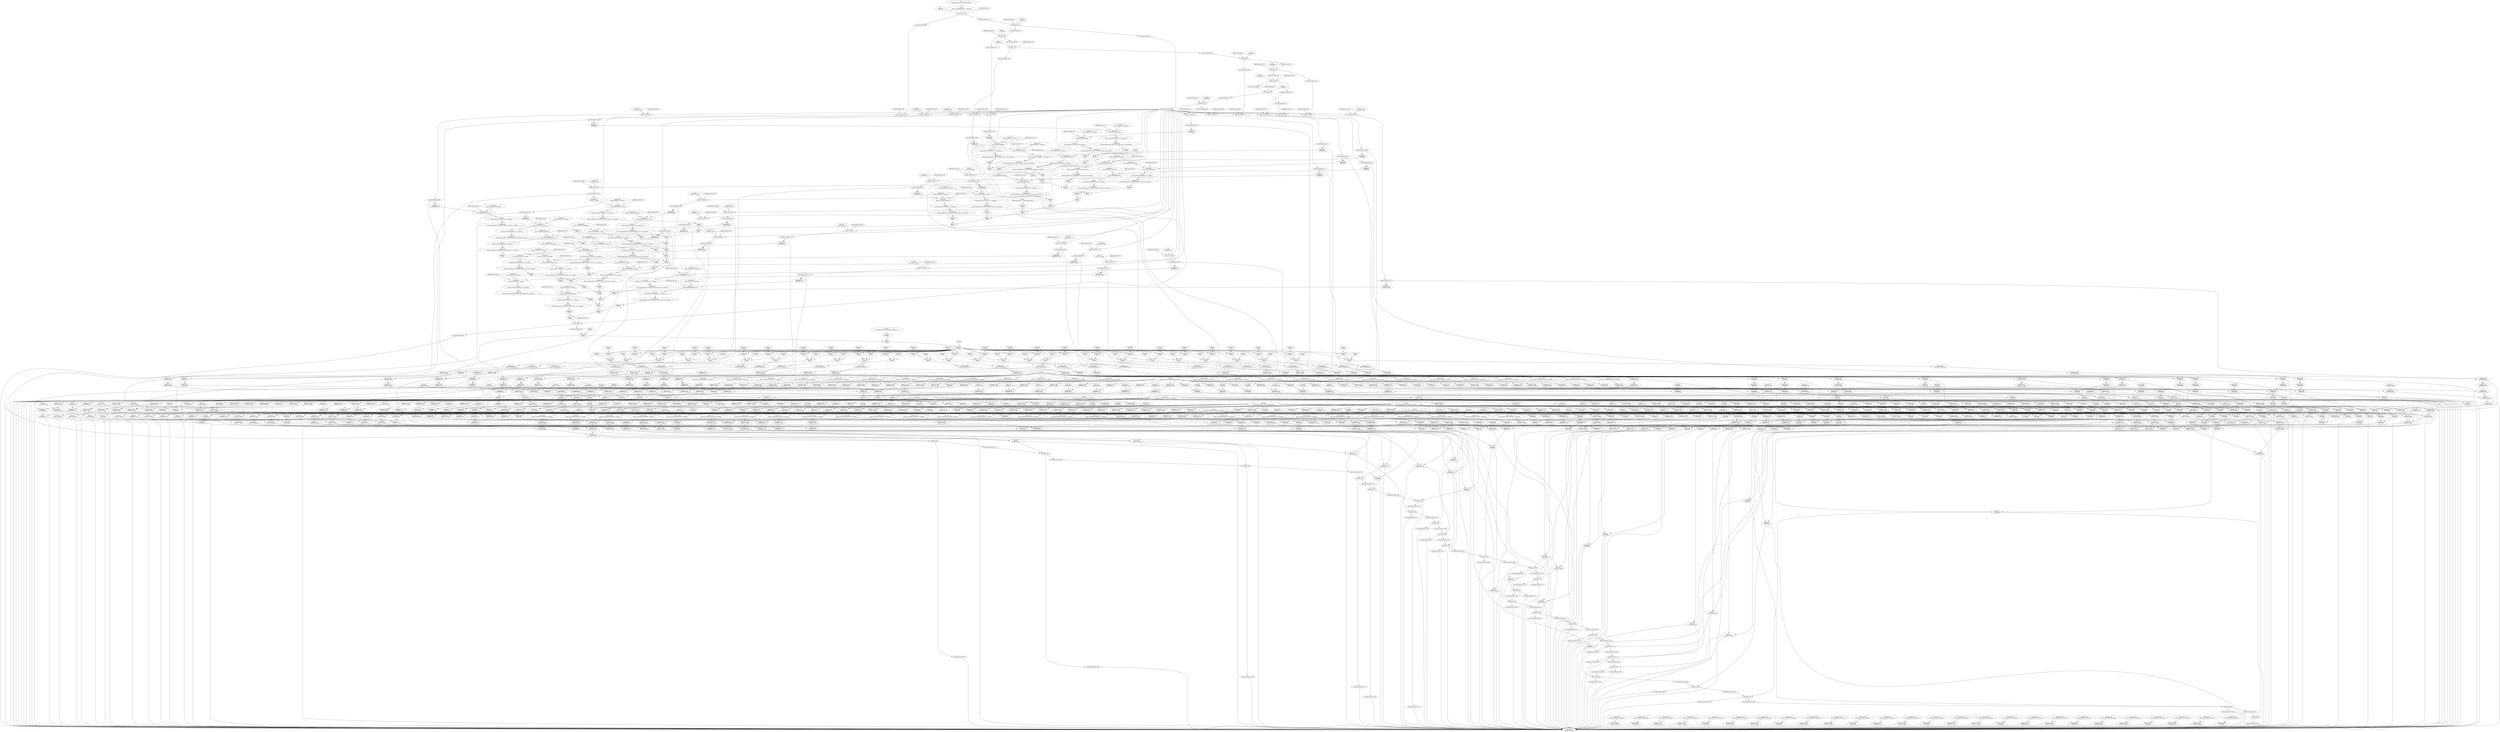 digraph HloModule {
	"p41.922" [label="p41.922 \n bf16[1536,4096]"];
	"p40.921" [label="p40.921 \n bf16[] parameter(40), frontend_attributes="];
	"broadcast.923" [label="broadcast.923 \n bf16[1536,4096]"];
	"multiply.924" [label="multiply.924 \n bf16[1536,4096]"];
	"p39.920" [label="p39.920 \n bf16[] parameter(39), frontend_attributes="];
	"broadcast.925" [label="broadcast.925 \n bf16[1536,4096]"];
	"multiply.927" [label="multiply.927 \n bf16[1536,4096]"];
	"subtract.928" [label="subtract.928 \n bf16[1536,4096]"];
	"p38.911" [label="p38.911 \n bf16[1536,4096]"];
	"p37.910" [label="p37.910 \n bf16[] parameter(37), frontend_attributes="];
	"broadcast.912" [label="broadcast.912 \n bf16[1536,4096]"];
	"multiply.913" [label="multiply.913 \n bf16[1536,4096]"];
	"p26.537" [label="p26.537 \n bf16[1536,4096]"];
	"p9.106" [label="p9.106 \n bf16[4096]"];
	"p8.93" [label="p8.93 \n bf16[4096]"];
	"p7.80" [label="p7.80 \n bf16[4096]"];
	"p6.67" [label="p6.67 \n bf16[4096]"];
	"p5.54" [label="p5.54 \n bf16[4096]"];
	"p4.41" [label="p4.41 \n bf16[4096]"];
	"p3.28" [label="p3.28 \n bf16[4096]"];
	"p2.15" [label="p2.15 \n bf16[4096]"];
	"p1.2" [label="p1.2 \n bf16[4096]"];
	"p0.1" [label="p0.1 \n f32[] parameter(0), frontend_attributes="];
	"convert.3" [label="convert.3 \n bf16[] convert(f32[] %p0.1), metadata="];
	"p28.787" [label="p28.787 \n bf16[1]"];
	"multiply.776" [label="multiply.776 \n bf16[4096]"];
	"constant.777" [label="constant.777 \n bf16[] constant(0), metadata="];
	"reduce.783" [label="reduce.783 \n bf16[] reduce(bf16[4096]"];
	"sqrt.784" [label="sqrt.784 \n bf16[] sqrt(bf16[] %reduce.783), metadata="];
	"multiply.786" [label="multiply.786 \n bf16[] multiply(bf16[] %sqrt.784, bf16[] %sqrt.784), metadata="];
	"reshape.3" [label="reshape.3 \n bf16[1]"];
	"add.789" [label="add.789 \n bf16[1]"];
	"multiply.751" [label="multiply.751 \n bf16[4096]"];
	"constant.752" [label="constant.752 \n bf16[] constant(0), metadata="];
	"reduce.758" [label="reduce.758 \n bf16[] reduce(bf16[4096]"];
	"sqrt.759" [label="sqrt.759 \n bf16[] sqrt(bf16[] %reduce.758), metadata="];
	"multiply.761" [label="multiply.761 \n bf16[] multiply(bf16[] %sqrt.759, bf16[] %sqrt.759), metadata="];
	"reshape.4" [label="reshape.4 \n bf16[1]"];
	"add.791" [label="add.791 \n bf16[1]"];
	"multiply.726" [label="multiply.726 \n bf16[4096]"];
	"constant.727" [label="constant.727 \n bf16[] constant(0), metadata="];
	"reduce.733" [label="reduce.733 \n bf16[] reduce(bf16[4096]"];
	"sqrt.734" [label="sqrt.734 \n bf16[] sqrt(bf16[] %reduce.733), metadata="];
	"multiply.736" [label="multiply.736 \n bf16[] multiply(bf16[] %sqrt.734, bf16[] %sqrt.734), metadata="];
	"reshape.5" [label="reshape.5 \n bf16[1]"];
	"add.793" [label="add.793 \n bf16[1]"];
	"multiply.701" [label="multiply.701 \n bf16[4096]"];
	"constant.702" [label="constant.702 \n bf16[] constant(0), metadata="];
	"reduce.708" [label="reduce.708 \n bf16[] reduce(bf16[4096]"];
	"sqrt.709" [label="sqrt.709 \n bf16[] sqrt(bf16[] %reduce.708), metadata="];
	"multiply.711" [label="multiply.711 \n bf16[] multiply(bf16[] %sqrt.709, bf16[] %sqrt.709), metadata="];
	"reshape.6" [label="reshape.6 \n bf16[1]"];
	"add.795" [label="add.795 \n bf16[1]"];
	"multiply.676" [label="multiply.676 \n bf16[4096]"];
	"constant.677" [label="constant.677 \n bf16[] constant(0), metadata="];
	"reduce.683" [label="reduce.683 \n bf16[] reduce(bf16[4096]"];
	"sqrt.684" [label="sqrt.684 \n bf16[] sqrt(bf16[] %reduce.683), metadata="];
	"multiply.686" [label="multiply.686 \n bf16[] multiply(bf16[] %sqrt.684, bf16[] %sqrt.684), metadata="];
	"reshape.7" [label="reshape.7 \n bf16[1]"];
	"add.797" [label="add.797 \n bf16[1]"];
	"multiply.651" [label="multiply.651 \n bf16[4096]"];
	"constant.652" [label="constant.652 \n bf16[] constant(0), metadata="];
	"reduce.658" [label="reduce.658 \n bf16[] reduce(bf16[4096]"];
	"sqrt.659" [label="sqrt.659 \n bf16[] sqrt(bf16[] %reduce.658), metadata="];
	"multiply.661" [label="multiply.661 \n bf16[] multiply(bf16[] %sqrt.659, bf16[] %sqrt.659), metadata="];
	"reshape.8" [label="reshape.8 \n bf16[1]"];
	"add.799" [label="add.799 \n bf16[1]"];
	"multiply.626" [label="multiply.626 \n bf16[4096]"];
	"constant.627" [label="constant.627 \n bf16[] constant(0), metadata="];
	"reduce.633" [label="reduce.633 \n bf16[] reduce(bf16[4096]"];
	"sqrt.634" [label="sqrt.634 \n bf16[] sqrt(bf16[] %reduce.633), metadata="];
	"multiply.636" [label="multiply.636 \n bf16[] multiply(bf16[] %sqrt.634, bf16[] %sqrt.634), metadata="];
	"reshape.9" [label="reshape.9 \n bf16[1]"];
	"add.801" [label="add.801 \n bf16[1]"];
	"multiply.601" [label="multiply.601 \n bf16[4096]"];
	"constant.602" [label="constant.602 \n bf16[] constant(0), metadata="];
	"reduce.608" [label="reduce.608 \n bf16[] reduce(bf16[4096]"];
	"sqrt.609" [label="sqrt.609 \n bf16[] sqrt(bf16[] %reduce.608), metadata="];
	"multiply.611" [label="multiply.611 \n bf16[] multiply(bf16[] %sqrt.609, bf16[] %sqrt.609), metadata="];
	"reshape.10" [label="reshape.10 \n bf16[1]"];
	"add.803" [label="add.803 \n bf16[1]"];
	"multiply.576" [label="multiply.576 \n bf16[4096]"];
	"constant.577" [label="constant.577 \n bf16[] constant(0), metadata="];
	"reduce.583" [label="reduce.583 \n bf16[] reduce(bf16[4096]"];
	"sqrt.584" [label="sqrt.584 \n bf16[] sqrt(bf16[] %reduce.583), metadata="];
	"multiply.586" [label="multiply.586 \n bf16[] multiply(bf16[] %sqrt.584, bf16[] %sqrt.584), metadata="];
	"reshape.11" [label="reshape.11 \n bf16[1]"];
	"add.805" [label="add.805 \n bf16[1]"];
	"p27.561" [label="p27.561 \n bf16[] parameter(27), frontend_attributes="];
	"reshape.12" [label="reshape.12 \n bf16[1]"];
	"divide.807" [label="divide.807 \n bf16[1]"];
	"multiply.550" [label="multiply.550 \n bf16[1536,4096]"];
	"constant.551" [label="constant.551 \n bf16[] constant(0), metadata="];
	"reduce.557" [label="reduce.557 \n bf16[] reduce(bf16[1536,4096]"];
	"sqrt.558" [label="sqrt.558 \n bf16[] sqrt(bf16[] %reduce.557), metadata="];
	"multiply.560" [label="multiply.560 \n bf16[] multiply(bf16[] %sqrt.558, bf16[] %sqrt.558), metadata="];
	"reshape.13" [label="reshape.13 \n bf16[1]"];
	"add.809" [label="add.809 \n bf16[1]"];
	"p25.511" [label="p25.511 \n bf16[4096,512]"];
	"multiply.524" [label="multiply.524 \n bf16[4096,512]"];
	"constant.525" [label="constant.525 \n bf16[] constant(0), metadata="];
	"reduce.531" [label="reduce.531 \n bf16[] reduce(bf16[4096,512]"];
	"sqrt.532" [label="sqrt.532 \n bf16[] sqrt(bf16[] %reduce.531), metadata="];
	"multiply.534" [label="multiply.534 \n bf16[] multiply(bf16[] %sqrt.532, bf16[] %sqrt.532), metadata="];
	"reshape.14" [label="reshape.14 \n bf16[1]"];
	"add.811" [label="add.811 \n bf16[1]"];
	"p24.485" [label="p24.485 \n bf16[2752,4096]"];
	"multiply.498" [label="multiply.498 \n bf16[2752,4096]"];
	"constant.499" [label="constant.499 \n bf16[] constant(0), metadata="];
	"reduce.505" [label="reduce.505 \n bf16[] reduce(bf16[2752,4096]"];
	"sqrt.506" [label="sqrt.506 \n bf16[] sqrt(bf16[] %reduce.505), metadata="];
	"multiply.508" [label="multiply.508 \n bf16[] multiply(bf16[] %sqrt.506, bf16[] %sqrt.506), metadata="];
	"reshape.15" [label="reshape.15 \n bf16[1]"];
	"add.813" [label="add.813 \n bf16[1]"];
	"p23.459" [label="p23.459 \n bf16[4096,1376]"];
	"multiply.472" [label="multiply.472 \n bf16[4096,1376]"];
	"constant.473" [label="constant.473 \n bf16[] constant(0), metadata="];
	"reduce.479" [label="reduce.479 \n bf16[] reduce(bf16[4096,1376]"];
	"sqrt.480" [label="sqrt.480 \n bf16[] sqrt(bf16[] %reduce.479), metadata="];
	"multiply.482" [label="multiply.482 \n bf16[] multiply(bf16[] %sqrt.480, bf16[] %sqrt.480), metadata="];
	"reshape.16" [label="reshape.16 \n bf16[1]"];
	"add.815" [label="add.815 \n bf16[1]"];
	"p22.433" [label="p22.433 \n bf16[1536,4096]"];
	"multiply.446" [label="multiply.446 \n bf16[1536,4096]"];
	"constant.447" [label="constant.447 \n bf16[] constant(0), metadata="];
	"reduce.453" [label="reduce.453 \n bf16[] reduce(bf16[1536,4096]"];
	"sqrt.454" [label="sqrt.454 \n bf16[] sqrt(bf16[] %reduce.453), metadata="];
	"multiply.456" [label="multiply.456 \n bf16[] multiply(bf16[] %sqrt.454, bf16[] %sqrt.454), metadata="];
	"reshape.17" [label="reshape.17 \n bf16[1]"];
	"add.817" [label="add.817 \n bf16[1]"];
	"p21.407" [label="p21.407 \n bf16[4096,512]"];
	"multiply.420" [label="multiply.420 \n bf16[4096,512]"];
	"constant.421" [label="constant.421 \n bf16[] constant(0), metadata="];
	"reduce.427" [label="reduce.427 \n bf16[] reduce(bf16[4096,512]"];
	"sqrt.428" [label="sqrt.428 \n bf16[] sqrt(bf16[] %reduce.427), metadata="];
	"multiply.430" [label="multiply.430 \n bf16[] multiply(bf16[] %sqrt.428, bf16[] %sqrt.428), metadata="];
	"reshape.18" [label="reshape.18 \n bf16[1]"];
	"add.819" [label="add.819 \n bf16[1]"];
	"p20.381" [label="p20.381 \n bf16[2752,4096]"];
	"multiply.394" [label="multiply.394 \n bf16[2752,4096]"];
	"constant.395" [label="constant.395 \n bf16[] constant(0), metadata="];
	"reduce.401" [label="reduce.401 \n bf16[] reduce(bf16[2752,4096]"];
	"sqrt.402" [label="sqrt.402 \n bf16[] sqrt(bf16[] %reduce.401), metadata="];
	"multiply.404" [label="multiply.404 \n bf16[] multiply(bf16[] %sqrt.402, bf16[] %sqrt.402), metadata="];
	"reshape.19" [label="reshape.19 \n bf16[1]"];
	"add.821" [label="add.821 \n bf16[1]"];
	"p19.355" [label="p19.355 \n bf16[4096,1376]"];
	"multiply.368" [label="multiply.368 \n bf16[4096,1376]"];
	"constant.369" [label="constant.369 \n bf16[] constant(0), metadata="];
	"reduce.375" [label="reduce.375 \n bf16[] reduce(bf16[4096,1376]"];
	"sqrt.376" [label="sqrt.376 \n bf16[] sqrt(bf16[] %reduce.375), metadata="];
	"multiply.378" [label="multiply.378 \n bf16[] multiply(bf16[] %sqrt.376, bf16[] %sqrt.376), metadata="];
	"reshape.20" [label="reshape.20 \n bf16[1]"];
	"add.823" [label="add.823 \n bf16[1]"];
	"p18.329" [label="p18.329 \n bf16[1536,4096]"];
	"multiply.342" [label="multiply.342 \n bf16[1536,4096]"];
	"constant.343" [label="constant.343 \n bf16[] constant(0), metadata="];
	"reduce.349" [label="reduce.349 \n bf16[] reduce(bf16[1536,4096]"];
	"sqrt.350" [label="sqrt.350 \n bf16[] sqrt(bf16[] %reduce.349), metadata="];
	"multiply.352" [label="multiply.352 \n bf16[] multiply(bf16[] %sqrt.350, bf16[] %sqrt.350), metadata="];
	"reshape.21" [label="reshape.21 \n bf16[1]"];
	"add.825" [label="add.825 \n bf16[1]"];
	"p17.303" [label="p17.303 \n bf16[4096,512]"];
	"multiply.316" [label="multiply.316 \n bf16[4096,512]"];
	"constant.317" [label="constant.317 \n bf16[] constant(0), metadata="];
	"reduce.323" [label="reduce.323 \n bf16[] reduce(bf16[4096,512]"];
	"sqrt.324" [label="sqrt.324 \n bf16[] sqrt(bf16[] %reduce.323), metadata="];
	"multiply.326" [label="multiply.326 \n bf16[] multiply(bf16[] %sqrt.324, bf16[] %sqrt.324), metadata="];
	"reshape.22" [label="reshape.22 \n bf16[1]"];
	"add.827" [label="add.827 \n bf16[1]"];
	"p16.277" [label="p16.277 \n bf16[2752,4096]"];
	"multiply.290" [label="multiply.290 \n bf16[2752,4096]"];
	"constant.291" [label="constant.291 \n bf16[] constant(0), metadata="];
	"reduce.297" [label="reduce.297 \n bf16[] reduce(bf16[2752,4096]"];
	"sqrt.298" [label="sqrt.298 \n bf16[] sqrt(bf16[] %reduce.297), metadata="];
	"multiply.300" [label="multiply.300 \n bf16[] multiply(bf16[] %sqrt.298, bf16[] %sqrt.298), metadata="];
	"reshape.23" [label="reshape.23 \n bf16[1]"];
	"add.829" [label="add.829 \n bf16[1]"];
	"p15.251" [label="p15.251 \n bf16[4096,1376]"];
	"multiply.264" [label="multiply.264 \n bf16[4096,1376]"];
	"constant.265" [label="constant.265 \n bf16[] constant(0), metadata="];
	"reduce.271" [label="reduce.271 \n bf16[] reduce(bf16[4096,1376]"];
	"sqrt.272" [label="sqrt.272 \n bf16[] sqrt(bf16[] %reduce.271), metadata="];
	"multiply.274" [label="multiply.274 \n bf16[] multiply(bf16[] %sqrt.272, bf16[] %sqrt.272), metadata="];
	"reshape.24" [label="reshape.24 \n bf16[1]"];
	"add.831" [label="add.831 \n bf16[1]"];
	"p14.225" [label="p14.225 \n bf16[1536,4096]"];
	"multiply.238" [label="multiply.238 \n bf16[1536,4096]"];
	"constant.239" [label="constant.239 \n bf16[] constant(0), metadata="];
	"reduce.245" [label="reduce.245 \n bf16[] reduce(bf16[1536,4096]"];
	"sqrt.246" [label="sqrt.246 \n bf16[] sqrt(bf16[] %reduce.245), metadata="];
	"multiply.248" [label="multiply.248 \n bf16[] multiply(bf16[] %sqrt.246, bf16[] %sqrt.246), metadata="];
	"reshape.25" [label="reshape.25 \n bf16[1]"];
	"add.833" [label="add.833 \n bf16[1]"];
	"p13.199" [label="p13.199 \n bf16[4096,512]"];
	"multiply.212" [label="multiply.212 \n bf16[4096,512]"];
	"constant.213" [label="constant.213 \n bf16[] constant(0), metadata="];
	"reduce.219" [label="reduce.219 \n bf16[] reduce(bf16[4096,512]"];
	"sqrt.220" [label="sqrt.220 \n bf16[] sqrt(bf16[] %reduce.219), metadata="];
	"multiply.222" [label="multiply.222 \n bf16[] multiply(bf16[] %sqrt.220, bf16[] %sqrt.220), metadata="];
	"reshape.26" [label="reshape.26 \n bf16[1]"];
	"add.835" [label="add.835 \n bf16[1]"];
	"p12.173" [label="p12.173 \n bf16[2752,4096]"];
	"multiply.186" [label="multiply.186 \n bf16[2752,4096]"];
	"constant.187" [label="constant.187 \n bf16[] constant(0), metadata="];
	"reduce.193" [label="reduce.193 \n bf16[] reduce(bf16[2752,4096]"];
	"sqrt.194" [label="sqrt.194 \n bf16[] sqrt(bf16[] %reduce.193), metadata="];
	"multiply.196" [label="multiply.196 \n bf16[] multiply(bf16[] %sqrt.194, bf16[] %sqrt.194), metadata="];
	"reshape.27" [label="reshape.27 \n bf16[1]"];
	"add.837" [label="add.837 \n bf16[1]"];
	"p11.147" [label="p11.147 \n bf16[4096,1376]"];
	"multiply.160" [label="multiply.160 \n bf16[4096,1376]"];
	"constant.161" [label="constant.161 \n bf16[] constant(0), metadata="];
	"reduce.167" [label="reduce.167 \n bf16[] reduce(bf16[4096,1376]"];
	"sqrt.168" [label="sqrt.168 \n bf16[] sqrt(bf16[] %reduce.167), metadata="];
	"multiply.170" [label="multiply.170 \n bf16[] multiply(bf16[] %sqrt.168, bf16[] %sqrt.168), metadata="];
	"reshape.28" [label="reshape.28 \n bf16[1]"];
	"add.839" [label="add.839 \n bf16[1]"];
	"p10.121" [label="p10.121 \n bf16[4000,4096]"];
	"multiply.134" [label="multiply.134 \n bf16[4000,4096]"];
	"constant.135" [label="constant.135 \n bf16[] constant(0), metadata="];
	"reduce.141" [label="reduce.141 \n bf16[] reduce(bf16[4000,4096]"];
	"sqrt.142" [label="sqrt.142 \n bf16[] sqrt(bf16[] %reduce.141), metadata="];
	"multiply.144" [label="multiply.144 \n bf16[] multiply(bf16[] %sqrt.142, bf16[] %sqrt.142), metadata="];
	"reshape.29" [label="reshape.29 \n bf16[1]"];
	"add.841" [label="add.841 \n bf16[1]"];
	"constant.1" [label="constant.1 \n bf16[1]"];
	"power.870" [label="power.870 \n bf16[1]"];
	"p33.865" [label="p33.865 \n bf16[] parameter(33), frontend_attributes="];
	"reshape.31" [label="reshape.31 \n bf16[1]"];
	"add.872" [label="add.872 \n bf16[1]"];
	"divide.875" [label="divide.875 \n bf16[1]"];
	"constant.79" [label="constant.79 \n bf16[1]"];
	"compare.882" [label="compare.882 \n pred[1]"];
	"constant.80" [label="constant.80 \n bf16[1]"];
	"select.884" [label="select.884 \n bf16[1]"];
	"reshape.886" [label="reshape.886 \n bf16[] reshape(bf16[1]"];
	"broadcast.888" [label="broadcast.888 \n bf16[1536,4096]"];
	"multiply.889" [label="multiply.889 \n bf16[1536,4096]"];
	"p36.904" [label="p36.904 \n bf16[] parameter(36), frontend_attributes="];
	"broadcast.908" [label="broadcast.908 \n bf16[1536,4096]"];
	"multiply.909" [label="multiply.909 \n bf16[1536,4096]"];
	"add.914" [label="add.914 \n bf16[1536,4096]"];
	"p35.891" [label="p35.891 \n bf16[1536,4096]"];
	"p34.890" [label="p34.890 \n bf16[] parameter(34), frontend_attributes="];
	"broadcast.892" [label="broadcast.892 \n bf16[1536,4096]"];
	"multiply.893" [label="multiply.893 \n bf16[1536,4096]"];
	"multiply.895" [label="multiply.895 \n bf16[1536,4096]"];
	"p32.859" [label="p32.859 \n f32[] parameter(32), frontend_attributes="];
	"convert.894" [label="convert.894 \n bf16[] convert(f32[] %p32.859), metadata="];
	"broadcast.896" [label="broadcast.896 \n bf16[1536,4096]"];
	"multiply.897" [label="multiply.897 \n bf16[1536,4096]"];
	"add.898" [label="add.898 \n bf16[1536,4096]"];
	"sqrt.899" [label="sqrt.899 \n bf16[1536,4096]"];
	"p31.858" [label="p31.858 \n bf16[] parameter(31), frontend_attributes="];
	"broadcast.900" [label="broadcast.900 \n bf16[1536,4096]"];
	"divide.901" [label="divide.901 \n bf16[1536,4096]"];
	"p30.856" [label="p30.856 \n bf16[] parameter(30), frontend_attributes="];
	"broadcast.902" [label="broadcast.902 \n bf16[1536,4096]"];
	"add.903" [label="add.903 \n bf16[1536,4096]"];
	"divide.930" [label="divide.930 \n bf16[1536,4096]"];
	"p29.854" [label="p29.854 \n f32[] parameter(29), frontend_attributes="];
	"convert.929" [label="convert.929 \n bf16[] convert(f32[] %p29.854), metadata="];
	"broadcast.931" [label="broadcast.931 \n bf16[1536,4096]"];
	"multiply.932" [label="multiply.932 \n bf16[1536,4096]"];
	"add.933" [label="add.933 \n bf16[1536,4096]"];
	"p44.987" [label="p44.987 \n bf16[4096,512]"];
	"broadcast.988" [label="broadcast.988 \n bf16[4096,512]"];
	"multiply.989" [label="multiply.989 \n bf16[4096,512]"];
	"broadcast.990" [label="broadcast.990 \n bf16[4096,512]"];
	"multiply.992" [label="multiply.992 \n bf16[4096,512]"];
	"subtract.993" [label="subtract.993 \n bf16[4096,512]"];
	"p43.978" [label="p43.978 \n bf16[4096,512]"];
	"broadcast.979" [label="broadcast.979 \n bf16[4096,512]"];
	"multiply.980" [label="multiply.980 \n bf16[4096,512]"];
	"constant.76" [label="constant.76 \n bf16[1]"];
	"compare.952" [label="compare.952 \n pred[1]"];
	"constant.77" [label="constant.77 \n bf16[1]"];
	"select.954" [label="select.954 \n bf16[1]"];
	"reshape.956" [label="reshape.956 \n bf16[] reshape(bf16[1]"];
	"broadcast.958" [label="broadcast.958 \n bf16[4096,512]"];
	"multiply.959" [label="multiply.959 \n bf16[4096,512]"];
	"broadcast.976" [label="broadcast.976 \n bf16[4096,512]"];
	"multiply.977" [label="multiply.977 \n bf16[4096,512]"];
	"add.981" [label="add.981 \n bf16[4096,512]"];
	"p42.960" [label="p42.960 \n bf16[4096,512]"];
	"broadcast.961" [label="broadcast.961 \n bf16[4096,512]"];
	"multiply.962" [label="multiply.962 \n bf16[4096,512]"];
	"multiply.964" [label="multiply.964 \n bf16[4096,512]"];
	"convert.963" [label="convert.963 \n bf16[] convert(f32[] %p32.859), metadata="];
	"broadcast.965" [label="broadcast.965 \n bf16[4096,512]"];
	"multiply.966" [label="multiply.966 \n bf16[4096,512]"];
	"add.967" [label="add.967 \n bf16[4096,512]"];
	"sqrt.968" [label="sqrt.968 \n bf16[4096,512]"];
	"broadcast.969" [label="broadcast.969 \n bf16[4096,512]"];
	"divide.970" [label="divide.970 \n bf16[4096,512]"];
	"broadcast.971" [label="broadcast.971 \n bf16[4096,512]"];
	"add.972" [label="add.972 \n bf16[4096,512]"];
	"divide.995" [label="divide.995 \n bf16[4096,512]"];
	"convert.994" [label="convert.994 \n bf16[] convert(f32[] %p29.854), metadata="];
	"broadcast.996" [label="broadcast.996 \n bf16[4096,512]"];
	"multiply.997" [label="multiply.997 \n bf16[4096,512]"];
	"add.998" [label="add.998 \n bf16[4096,512]"];
	"p47.1052" [label="p47.1052 \n bf16[2752,4096]"];
	"broadcast.1053" [label="broadcast.1053 \n bf16[2752,4096]"];
	"multiply.1054" [label="multiply.1054 \n bf16[2752,4096]"];
	"broadcast.1055" [label="broadcast.1055 \n bf16[2752,4096]"];
	"multiply.1057" [label="multiply.1057 \n bf16[2752,4096]"];
	"subtract.1058" [label="subtract.1058 \n bf16[2752,4096]"];
	"p46.1043" [label="p46.1043 \n bf16[2752,4096]"];
	"broadcast.1044" [label="broadcast.1044 \n bf16[2752,4096]"];
	"multiply.1045" [label="multiply.1045 \n bf16[2752,4096]"];
	"constant.73" [label="constant.73 \n bf16[1]"];
	"compare.1017" [label="compare.1017 \n pred[1]"];
	"constant.74" [label="constant.74 \n bf16[1]"];
	"select.1019" [label="select.1019 \n bf16[1]"];
	"reshape.1021" [label="reshape.1021 \n bf16[] reshape(bf16[1]"];
	"broadcast.1023" [label="broadcast.1023 \n bf16[2752,4096]"];
	"multiply.1024" [label="multiply.1024 \n bf16[2752,4096]"];
	"broadcast.1041" [label="broadcast.1041 \n bf16[2752,4096]"];
	"multiply.1042" [label="multiply.1042 \n bf16[2752,4096]"];
	"add.1046" [label="add.1046 \n bf16[2752,4096]"];
	"p45.1025" [label="p45.1025 \n bf16[2752,4096]"];
	"broadcast.1026" [label="broadcast.1026 \n bf16[2752,4096]"];
	"multiply.1027" [label="multiply.1027 \n bf16[2752,4096]"];
	"multiply.1029" [label="multiply.1029 \n bf16[2752,4096]"];
	"convert.1028" [label="convert.1028 \n bf16[] convert(f32[] %p32.859), metadata="];
	"broadcast.1030" [label="broadcast.1030 \n bf16[2752,4096]"];
	"multiply.1031" [label="multiply.1031 \n bf16[2752,4096]"];
	"add.1032" [label="add.1032 \n bf16[2752,4096]"];
	"sqrt.1033" [label="sqrt.1033 \n bf16[2752,4096]"];
	"broadcast.1034" [label="broadcast.1034 \n bf16[2752,4096]"];
	"divide.1035" [label="divide.1035 \n bf16[2752,4096]"];
	"broadcast.1036" [label="broadcast.1036 \n bf16[2752,4096]"];
	"add.1037" [label="add.1037 \n bf16[2752,4096]"];
	"divide.1060" [label="divide.1060 \n bf16[2752,4096]"];
	"convert.1059" [label="convert.1059 \n bf16[] convert(f32[] %p29.854), metadata="];
	"broadcast.1061" [label="broadcast.1061 \n bf16[2752,4096]"];
	"multiply.1062" [label="multiply.1062 \n bf16[2752,4096]"];
	"add.1063" [label="add.1063 \n bf16[2752,4096]"];
	"p50.1117" [label="p50.1117 \n bf16[4096,1376]"];
	"broadcast.1118" [label="broadcast.1118 \n bf16[4096,1376]"];
	"multiply.1119" [label="multiply.1119 \n bf16[4096,1376]"];
	"broadcast.1120" [label="broadcast.1120 \n bf16[4096,1376]"];
	"multiply.1122" [label="multiply.1122 \n bf16[4096,1376]"];
	"subtract.1123" [label="subtract.1123 \n bf16[4096,1376]"];
	"p49.1108" [label="p49.1108 \n bf16[4096,1376]"];
	"broadcast.1109" [label="broadcast.1109 \n bf16[4096,1376]"];
	"multiply.1110" [label="multiply.1110 \n bf16[4096,1376]"];
	"constant.70" [label="constant.70 \n bf16[1]"];
	"compare.1082" [label="compare.1082 \n pred[1]"];
	"constant.71" [label="constant.71 \n bf16[1]"];
	"select.1084" [label="select.1084 \n bf16[1]"];
	"reshape.1086" [label="reshape.1086 \n bf16[] reshape(bf16[1]"];
	"broadcast.1088" [label="broadcast.1088 \n bf16[4096,1376]"];
	"multiply.1089" [label="multiply.1089 \n bf16[4096,1376]"];
	"broadcast.1106" [label="broadcast.1106 \n bf16[4096,1376]"];
	"multiply.1107" [label="multiply.1107 \n bf16[4096,1376]"];
	"add.1111" [label="add.1111 \n bf16[4096,1376]"];
	"p48.1090" [label="p48.1090 \n bf16[4096,1376]"];
	"broadcast.1091" [label="broadcast.1091 \n bf16[4096,1376]"];
	"multiply.1092" [label="multiply.1092 \n bf16[4096,1376]"];
	"multiply.1094" [label="multiply.1094 \n bf16[4096,1376]"];
	"convert.1093" [label="convert.1093 \n bf16[] convert(f32[] %p32.859), metadata="];
	"broadcast.1095" [label="broadcast.1095 \n bf16[4096,1376]"];
	"multiply.1096" [label="multiply.1096 \n bf16[4096,1376]"];
	"add.1097" [label="add.1097 \n bf16[4096,1376]"];
	"sqrt.1098" [label="sqrt.1098 \n bf16[4096,1376]"];
	"broadcast.1099" [label="broadcast.1099 \n bf16[4096,1376]"];
	"divide.1100" [label="divide.1100 \n bf16[4096,1376]"];
	"broadcast.1101" [label="broadcast.1101 \n bf16[4096,1376]"];
	"add.1102" [label="add.1102 \n bf16[4096,1376]"];
	"divide.1125" [label="divide.1125 \n bf16[4096,1376]"];
	"convert.1124" [label="convert.1124 \n bf16[] convert(f32[] %p29.854), metadata="];
	"broadcast.1126" [label="broadcast.1126 \n bf16[4096,1376]"];
	"multiply.1127" [label="multiply.1127 \n bf16[4096,1376]"];
	"add.1128" [label="add.1128 \n bf16[4096,1376]"];
	"p53.1181" [label="p53.1181 \n bf16[4096]"];
	"broadcast.1182" [label="broadcast.1182 \n bf16[4096]"];
	"multiply.1183" [label="multiply.1183 \n bf16[4096]"];
	"broadcast.1184" [label="broadcast.1184 \n bf16[4096]"];
	"multiply.1186" [label="multiply.1186 \n bf16[4096]"];
	"subtract.1187" [label="subtract.1187 \n bf16[4096]"];
	"p52.1172" [label="p52.1172 \n bf16[4096]"];
	"broadcast.1173" [label="broadcast.1173 \n bf16[4096]"];
	"multiply.1174" [label="multiply.1174 \n bf16[4096]"];
	"constant.67" [label="constant.67 \n bf16[1]"];
	"compare.1147" [label="compare.1147 \n pred[1]"];
	"constant.68" [label="constant.68 \n bf16[1]"];
	"select.1149" [label="select.1149 \n bf16[1]"];
	"reshape.1151" [label="reshape.1151 \n bf16[] reshape(bf16[1]"];
	"broadcast.1152" [label="broadcast.1152 \n bf16[4096]"];
	"multiply.1153" [label="multiply.1153 \n bf16[4096]"];
	"broadcast.1170" [label="broadcast.1170 \n bf16[4096]"];
	"multiply.1171" [label="multiply.1171 \n bf16[4096]"];
	"add.1175" [label="add.1175 \n bf16[4096]"];
	"p51.1154" [label="p51.1154 \n bf16[4096]"];
	"broadcast.1155" [label="broadcast.1155 \n bf16[4096]"];
	"multiply.1156" [label="multiply.1156 \n bf16[4096]"];
	"multiply.1158" [label="multiply.1158 \n bf16[4096]"];
	"convert.1157" [label="convert.1157 \n bf16[] convert(f32[] %p32.859), metadata="];
	"broadcast.1159" [label="broadcast.1159 \n bf16[4096]"];
	"multiply.1160" [label="multiply.1160 \n bf16[4096]"];
	"add.1161" [label="add.1161 \n bf16[4096]"];
	"sqrt.1162" [label="sqrt.1162 \n bf16[4096]"];
	"broadcast.1163" [label="broadcast.1163 \n bf16[4096]"];
	"divide.1164" [label="divide.1164 \n bf16[4096]"];
	"broadcast.1165" [label="broadcast.1165 \n bf16[4096]"];
	"add.1166" [label="add.1166 \n bf16[4096]"];
	"divide.1189" [label="divide.1189 \n bf16[4096]"];
	"convert.1188" [label="convert.1188 \n bf16[] convert(f32[] %p29.854), metadata="];
	"broadcast.1190" [label="broadcast.1190 \n bf16[4096]"];
	"multiply.1191" [label="multiply.1191 \n bf16[4096]"];
	"add.1192" [label="add.1192 \n bf16[4096]"];
	"p56.1245" [label="p56.1245 \n bf16[4096]"];
	"broadcast.1246" [label="broadcast.1246 \n bf16[4096]"];
	"multiply.1247" [label="multiply.1247 \n bf16[4096]"];
	"broadcast.1248" [label="broadcast.1248 \n bf16[4096]"];
	"multiply.1250" [label="multiply.1250 \n bf16[4096]"];
	"subtract.1251" [label="subtract.1251 \n bf16[4096]"];
	"p55.1236" [label="p55.1236 \n bf16[4096]"];
	"broadcast.1237" [label="broadcast.1237 \n bf16[4096]"];
	"multiply.1238" [label="multiply.1238 \n bf16[4096]"];
	"constant.64" [label="constant.64 \n bf16[1]"];
	"compare.1211" [label="compare.1211 \n pred[1]"];
	"constant.65" [label="constant.65 \n bf16[1]"];
	"select.1213" [label="select.1213 \n bf16[1]"];
	"reshape.1215" [label="reshape.1215 \n bf16[] reshape(bf16[1]"];
	"broadcast.1216" [label="broadcast.1216 \n bf16[4096]"];
	"multiply.1217" [label="multiply.1217 \n bf16[4096]"];
	"broadcast.1234" [label="broadcast.1234 \n bf16[4096]"];
	"multiply.1235" [label="multiply.1235 \n bf16[4096]"];
	"add.1239" [label="add.1239 \n bf16[4096]"];
	"p54.1218" [label="p54.1218 \n bf16[4096]"];
	"broadcast.1219" [label="broadcast.1219 \n bf16[4096]"];
	"multiply.1220" [label="multiply.1220 \n bf16[4096]"];
	"multiply.1222" [label="multiply.1222 \n bf16[4096]"];
	"convert.1221" [label="convert.1221 \n bf16[] convert(f32[] %p32.859), metadata="];
	"broadcast.1223" [label="broadcast.1223 \n bf16[4096]"];
	"multiply.1224" [label="multiply.1224 \n bf16[4096]"];
	"add.1225" [label="add.1225 \n bf16[4096]"];
	"sqrt.1226" [label="sqrt.1226 \n bf16[4096]"];
	"broadcast.1227" [label="broadcast.1227 \n bf16[4096]"];
	"divide.1228" [label="divide.1228 \n bf16[4096]"];
	"broadcast.1229" [label="broadcast.1229 \n bf16[4096]"];
	"add.1230" [label="add.1230 \n bf16[4096]"];
	"divide.1253" [label="divide.1253 \n bf16[4096]"];
	"convert.1252" [label="convert.1252 \n bf16[] convert(f32[] %p29.854), metadata="];
	"broadcast.1254" [label="broadcast.1254 \n bf16[4096]"];
	"multiply.1255" [label="multiply.1255 \n bf16[4096]"];
	"add.1256" [label="add.1256 \n bf16[4096]"];
	"p59.1310" [label="p59.1310 \n bf16[1536,4096]"];
	"broadcast.1311" [label="broadcast.1311 \n bf16[1536,4096]"];
	"multiply.1312" [label="multiply.1312 \n bf16[1536,4096]"];
	"broadcast.1313" [label="broadcast.1313 \n bf16[1536,4096]"];
	"multiply.1315" [label="multiply.1315 \n bf16[1536,4096]"];
	"subtract.1316" [label="subtract.1316 \n bf16[1536,4096]"];
	"p58.1301" [label="p58.1301 \n bf16[1536,4096]"];
	"broadcast.1302" [label="broadcast.1302 \n bf16[1536,4096]"];
	"multiply.1303" [label="multiply.1303 \n bf16[1536,4096]"];
	"constant.61" [label="constant.61 \n bf16[1]"];
	"compare.1275" [label="compare.1275 \n pred[1]"];
	"constant.62" [label="constant.62 \n bf16[1]"];
	"select.1277" [label="select.1277 \n bf16[1]"];
	"reshape.1279" [label="reshape.1279 \n bf16[] reshape(bf16[1]"];
	"broadcast.1281" [label="broadcast.1281 \n bf16[1536,4096]"];
	"multiply.1282" [label="multiply.1282 \n bf16[1536,4096]"];
	"broadcast.1299" [label="broadcast.1299 \n bf16[1536,4096]"];
	"multiply.1300" [label="multiply.1300 \n bf16[1536,4096]"];
	"add.1304" [label="add.1304 \n bf16[1536,4096]"];
	"p57.1283" [label="p57.1283 \n bf16[1536,4096]"];
	"broadcast.1284" [label="broadcast.1284 \n bf16[1536,4096]"];
	"multiply.1285" [label="multiply.1285 \n bf16[1536,4096]"];
	"multiply.1287" [label="multiply.1287 \n bf16[1536,4096]"];
	"convert.1286" [label="convert.1286 \n bf16[] convert(f32[] %p32.859), metadata="];
	"broadcast.1288" [label="broadcast.1288 \n bf16[1536,4096]"];
	"multiply.1289" [label="multiply.1289 \n bf16[1536,4096]"];
	"add.1290" [label="add.1290 \n bf16[1536,4096]"];
	"sqrt.1291" [label="sqrt.1291 \n bf16[1536,4096]"];
	"broadcast.1292" [label="broadcast.1292 \n bf16[1536,4096]"];
	"divide.1293" [label="divide.1293 \n bf16[1536,4096]"];
	"broadcast.1294" [label="broadcast.1294 \n bf16[1536,4096]"];
	"add.1295" [label="add.1295 \n bf16[1536,4096]"];
	"divide.1318" [label="divide.1318 \n bf16[1536,4096]"];
	"convert.1317" [label="convert.1317 \n bf16[] convert(f32[] %p29.854), metadata="];
	"broadcast.1319" [label="broadcast.1319 \n bf16[1536,4096]"];
	"multiply.1320" [label="multiply.1320 \n bf16[1536,4096]"];
	"add.1321" [label="add.1321 \n bf16[1536,4096]"];
	"p62.1375" [label="p62.1375 \n bf16[4096,512]"];
	"broadcast.1376" [label="broadcast.1376 \n bf16[4096,512]"];
	"multiply.1377" [label="multiply.1377 \n bf16[4096,512]"];
	"broadcast.1378" [label="broadcast.1378 \n bf16[4096,512]"];
	"multiply.1380" [label="multiply.1380 \n bf16[4096,512]"];
	"subtract.1381" [label="subtract.1381 \n bf16[4096,512]"];
	"p61.1366" [label="p61.1366 \n bf16[4096,512]"];
	"broadcast.1367" [label="broadcast.1367 \n bf16[4096,512]"];
	"multiply.1368" [label="multiply.1368 \n bf16[4096,512]"];
	"constant.58" [label="constant.58 \n bf16[1]"];
	"compare.1340" [label="compare.1340 \n pred[1]"];
	"constant.59" [label="constant.59 \n bf16[1]"];
	"select.1342" [label="select.1342 \n bf16[1]"];
	"reshape.1344" [label="reshape.1344 \n bf16[] reshape(bf16[1]"];
	"broadcast.1346" [label="broadcast.1346 \n bf16[4096,512]"];
	"multiply.1347" [label="multiply.1347 \n bf16[4096,512]"];
	"broadcast.1364" [label="broadcast.1364 \n bf16[4096,512]"];
	"multiply.1365" [label="multiply.1365 \n bf16[4096,512]"];
	"add.1369" [label="add.1369 \n bf16[4096,512]"];
	"p60.1348" [label="p60.1348 \n bf16[4096,512]"];
	"broadcast.1349" [label="broadcast.1349 \n bf16[4096,512]"];
	"multiply.1350" [label="multiply.1350 \n bf16[4096,512]"];
	"multiply.1352" [label="multiply.1352 \n bf16[4096,512]"];
	"convert.1351" [label="convert.1351 \n bf16[] convert(f32[] %p32.859), metadata="];
	"broadcast.1353" [label="broadcast.1353 \n bf16[4096,512]"];
	"multiply.1354" [label="multiply.1354 \n bf16[4096,512]"];
	"add.1355" [label="add.1355 \n bf16[4096,512]"];
	"sqrt.1356" [label="sqrt.1356 \n bf16[4096,512]"];
	"broadcast.1357" [label="broadcast.1357 \n bf16[4096,512]"];
	"divide.1358" [label="divide.1358 \n bf16[4096,512]"];
	"broadcast.1359" [label="broadcast.1359 \n bf16[4096,512]"];
	"add.1360" [label="add.1360 \n bf16[4096,512]"];
	"divide.1383" [label="divide.1383 \n bf16[4096,512]"];
	"convert.1382" [label="convert.1382 \n bf16[] convert(f32[] %p29.854), metadata="];
	"broadcast.1384" [label="broadcast.1384 \n bf16[4096,512]"];
	"multiply.1385" [label="multiply.1385 \n bf16[4096,512]"];
	"add.1386" [label="add.1386 \n bf16[4096,512]"];
	"p65.1440" [label="p65.1440 \n bf16[2752,4096]"];
	"broadcast.1441" [label="broadcast.1441 \n bf16[2752,4096]"];
	"multiply.1442" [label="multiply.1442 \n bf16[2752,4096]"];
	"broadcast.1443" [label="broadcast.1443 \n bf16[2752,4096]"];
	"multiply.1445" [label="multiply.1445 \n bf16[2752,4096]"];
	"subtract.1446" [label="subtract.1446 \n bf16[2752,4096]"];
	"p64.1431" [label="p64.1431 \n bf16[2752,4096]"];
	"broadcast.1432" [label="broadcast.1432 \n bf16[2752,4096]"];
	"multiply.1433" [label="multiply.1433 \n bf16[2752,4096]"];
	"constant.55" [label="constant.55 \n bf16[1]"];
	"compare.1405" [label="compare.1405 \n pred[1]"];
	"constant.56" [label="constant.56 \n bf16[1]"];
	"select.1407" [label="select.1407 \n bf16[1]"];
	"reshape.1409" [label="reshape.1409 \n bf16[] reshape(bf16[1]"];
	"broadcast.1411" [label="broadcast.1411 \n bf16[2752,4096]"];
	"multiply.1412" [label="multiply.1412 \n bf16[2752,4096]"];
	"broadcast.1429" [label="broadcast.1429 \n bf16[2752,4096]"];
	"multiply.1430" [label="multiply.1430 \n bf16[2752,4096]"];
	"add.1434" [label="add.1434 \n bf16[2752,4096]"];
	"p63.1413" [label="p63.1413 \n bf16[2752,4096]"];
	"broadcast.1414" [label="broadcast.1414 \n bf16[2752,4096]"];
	"multiply.1415" [label="multiply.1415 \n bf16[2752,4096]"];
	"multiply.1417" [label="multiply.1417 \n bf16[2752,4096]"];
	"convert.1416" [label="convert.1416 \n bf16[] convert(f32[] %p32.859), metadata="];
	"broadcast.1418" [label="broadcast.1418 \n bf16[2752,4096]"];
	"multiply.1419" [label="multiply.1419 \n bf16[2752,4096]"];
	"add.1420" [label="add.1420 \n bf16[2752,4096]"];
	"sqrt.1421" [label="sqrt.1421 \n bf16[2752,4096]"];
	"broadcast.1422" [label="broadcast.1422 \n bf16[2752,4096]"];
	"divide.1423" [label="divide.1423 \n bf16[2752,4096]"];
	"broadcast.1424" [label="broadcast.1424 \n bf16[2752,4096]"];
	"add.1425" [label="add.1425 \n bf16[2752,4096]"];
	"divide.1448" [label="divide.1448 \n bf16[2752,4096]"];
	"convert.1447" [label="convert.1447 \n bf16[] convert(f32[] %p29.854), metadata="];
	"broadcast.1449" [label="broadcast.1449 \n bf16[2752,4096]"];
	"multiply.1450" [label="multiply.1450 \n bf16[2752,4096]"];
	"add.1451" [label="add.1451 \n bf16[2752,4096]"];
	"p68.1505" [label="p68.1505 \n bf16[4096,1376]"];
	"broadcast.1506" [label="broadcast.1506 \n bf16[4096,1376]"];
	"multiply.1507" [label="multiply.1507 \n bf16[4096,1376]"];
	"broadcast.1508" [label="broadcast.1508 \n bf16[4096,1376]"];
	"multiply.1510" [label="multiply.1510 \n bf16[4096,1376]"];
	"subtract.1511" [label="subtract.1511 \n bf16[4096,1376]"];
	"p67.1496" [label="p67.1496 \n bf16[4096,1376]"];
	"broadcast.1497" [label="broadcast.1497 \n bf16[4096,1376]"];
	"multiply.1498" [label="multiply.1498 \n bf16[4096,1376]"];
	"constant.52" [label="constant.52 \n bf16[1]"];
	"compare.1470" [label="compare.1470 \n pred[1]"];
	"constant.53" [label="constant.53 \n bf16[1]"];
	"select.1472" [label="select.1472 \n bf16[1]"];
	"reshape.1474" [label="reshape.1474 \n bf16[] reshape(bf16[1]"];
	"broadcast.1476" [label="broadcast.1476 \n bf16[4096,1376]"];
	"multiply.1477" [label="multiply.1477 \n bf16[4096,1376]"];
	"broadcast.1494" [label="broadcast.1494 \n bf16[4096,1376]"];
	"multiply.1495" [label="multiply.1495 \n bf16[4096,1376]"];
	"add.1499" [label="add.1499 \n bf16[4096,1376]"];
	"p66.1478" [label="p66.1478 \n bf16[4096,1376]"];
	"broadcast.1479" [label="broadcast.1479 \n bf16[4096,1376]"];
	"multiply.1480" [label="multiply.1480 \n bf16[4096,1376]"];
	"multiply.1482" [label="multiply.1482 \n bf16[4096,1376]"];
	"convert.1481" [label="convert.1481 \n bf16[] convert(f32[] %p32.859), metadata="];
	"broadcast.1483" [label="broadcast.1483 \n bf16[4096,1376]"];
	"multiply.1484" [label="multiply.1484 \n bf16[4096,1376]"];
	"add.1485" [label="add.1485 \n bf16[4096,1376]"];
	"sqrt.1486" [label="sqrt.1486 \n bf16[4096,1376]"];
	"broadcast.1487" [label="broadcast.1487 \n bf16[4096,1376]"];
	"divide.1488" [label="divide.1488 \n bf16[4096,1376]"];
	"broadcast.1489" [label="broadcast.1489 \n bf16[4096,1376]"];
	"add.1490" [label="add.1490 \n bf16[4096,1376]"];
	"divide.1513" [label="divide.1513 \n bf16[4096,1376]"];
	"convert.1512" [label="convert.1512 \n bf16[] convert(f32[] %p29.854), metadata="];
	"broadcast.1514" [label="broadcast.1514 \n bf16[4096,1376]"];
	"multiply.1515" [label="multiply.1515 \n bf16[4096,1376]"];
	"add.1516" [label="add.1516 \n bf16[4096,1376]"];
	"p71.1569" [label="p71.1569 \n bf16[4096]"];
	"broadcast.1570" [label="broadcast.1570 \n bf16[4096]"];
	"multiply.1571" [label="multiply.1571 \n bf16[4096]"];
	"broadcast.1572" [label="broadcast.1572 \n bf16[4096]"];
	"multiply.1574" [label="multiply.1574 \n bf16[4096]"];
	"subtract.1575" [label="subtract.1575 \n bf16[4096]"];
	"p70.1560" [label="p70.1560 \n bf16[4096]"];
	"broadcast.1561" [label="broadcast.1561 \n bf16[4096]"];
	"multiply.1562" [label="multiply.1562 \n bf16[4096]"];
	"constant.49" [label="constant.49 \n bf16[1]"];
	"compare.1535" [label="compare.1535 \n pred[1]"];
	"constant.50" [label="constant.50 \n bf16[1]"];
	"select.1537" [label="select.1537 \n bf16[1]"];
	"reshape.1539" [label="reshape.1539 \n bf16[] reshape(bf16[1]"];
	"broadcast.1540" [label="broadcast.1540 \n bf16[4096]"];
	"multiply.1541" [label="multiply.1541 \n bf16[4096]"];
	"broadcast.1558" [label="broadcast.1558 \n bf16[4096]"];
	"multiply.1559" [label="multiply.1559 \n bf16[4096]"];
	"add.1563" [label="add.1563 \n bf16[4096]"];
	"p69.1542" [label="p69.1542 \n bf16[4096]"];
	"broadcast.1543" [label="broadcast.1543 \n bf16[4096]"];
	"multiply.1544" [label="multiply.1544 \n bf16[4096]"];
	"multiply.1546" [label="multiply.1546 \n bf16[4096]"];
	"convert.1545" [label="convert.1545 \n bf16[] convert(f32[] %p32.859), metadata="];
	"broadcast.1547" [label="broadcast.1547 \n bf16[4096]"];
	"multiply.1548" [label="multiply.1548 \n bf16[4096]"];
	"add.1549" [label="add.1549 \n bf16[4096]"];
	"sqrt.1550" [label="sqrt.1550 \n bf16[4096]"];
	"broadcast.1551" [label="broadcast.1551 \n bf16[4096]"];
	"divide.1552" [label="divide.1552 \n bf16[4096]"];
	"broadcast.1553" [label="broadcast.1553 \n bf16[4096]"];
	"add.1554" [label="add.1554 \n bf16[4096]"];
	"divide.1577" [label="divide.1577 \n bf16[4096]"];
	"convert.1576" [label="convert.1576 \n bf16[] convert(f32[] %p29.854), metadata="];
	"broadcast.1578" [label="broadcast.1578 \n bf16[4096]"];
	"multiply.1579" [label="multiply.1579 \n bf16[4096]"];
	"add.1580" [label="add.1580 \n bf16[4096]"];
	"p74.1633" [label="p74.1633 \n bf16[4096]"];
	"broadcast.1634" [label="broadcast.1634 \n bf16[4096]"];
	"multiply.1635" [label="multiply.1635 \n bf16[4096]"];
	"broadcast.1636" [label="broadcast.1636 \n bf16[4096]"];
	"multiply.1638" [label="multiply.1638 \n bf16[4096]"];
	"subtract.1639" [label="subtract.1639 \n bf16[4096]"];
	"p73.1624" [label="p73.1624 \n bf16[4096]"];
	"broadcast.1625" [label="broadcast.1625 \n bf16[4096]"];
	"multiply.1626" [label="multiply.1626 \n bf16[4096]"];
	"constant.46" [label="constant.46 \n bf16[1]"];
	"compare.1599" [label="compare.1599 \n pred[1]"];
	"constant.47" [label="constant.47 \n bf16[1]"];
	"select.1601" [label="select.1601 \n bf16[1]"];
	"reshape.1603" [label="reshape.1603 \n bf16[] reshape(bf16[1]"];
	"broadcast.1604" [label="broadcast.1604 \n bf16[4096]"];
	"multiply.1605" [label="multiply.1605 \n bf16[4096]"];
	"broadcast.1622" [label="broadcast.1622 \n bf16[4096]"];
	"multiply.1623" [label="multiply.1623 \n bf16[4096]"];
	"add.1627" [label="add.1627 \n bf16[4096]"];
	"p72.1606" [label="p72.1606 \n bf16[4096]"];
	"broadcast.1607" [label="broadcast.1607 \n bf16[4096]"];
	"multiply.1608" [label="multiply.1608 \n bf16[4096]"];
	"multiply.1610" [label="multiply.1610 \n bf16[4096]"];
	"convert.1609" [label="convert.1609 \n bf16[] convert(f32[] %p32.859), metadata="];
	"broadcast.1611" [label="broadcast.1611 \n bf16[4096]"];
	"multiply.1612" [label="multiply.1612 \n bf16[4096]"];
	"add.1613" [label="add.1613 \n bf16[4096]"];
	"sqrt.1614" [label="sqrt.1614 \n bf16[4096]"];
	"broadcast.1615" [label="broadcast.1615 \n bf16[4096]"];
	"divide.1616" [label="divide.1616 \n bf16[4096]"];
	"broadcast.1617" [label="broadcast.1617 \n bf16[4096]"];
	"add.1618" [label="add.1618 \n bf16[4096]"];
	"divide.1641" [label="divide.1641 \n bf16[4096]"];
	"convert.1640" [label="convert.1640 \n bf16[] convert(f32[] %p29.854), metadata="];
	"broadcast.1642" [label="broadcast.1642 \n bf16[4096]"];
	"multiply.1643" [label="multiply.1643 \n bf16[4096]"];
	"add.1644" [label="add.1644 \n bf16[4096]"];
	"p77.1698" [label="p77.1698 \n bf16[1536,4096]"];
	"broadcast.1699" [label="broadcast.1699 \n bf16[1536,4096]"];
	"multiply.1700" [label="multiply.1700 \n bf16[1536,4096]"];
	"broadcast.1701" [label="broadcast.1701 \n bf16[1536,4096]"];
	"multiply.1703" [label="multiply.1703 \n bf16[1536,4096]"];
	"subtract.1704" [label="subtract.1704 \n bf16[1536,4096]"];
	"p76.1689" [label="p76.1689 \n bf16[1536,4096]"];
	"broadcast.1690" [label="broadcast.1690 \n bf16[1536,4096]"];
	"multiply.1691" [label="multiply.1691 \n bf16[1536,4096]"];
	"constant.43" [label="constant.43 \n bf16[1]"];
	"compare.1663" [label="compare.1663 \n pred[1]"];
	"constant.44" [label="constant.44 \n bf16[1]"];
	"select.1665" [label="select.1665 \n bf16[1]"];
	"reshape.1667" [label="reshape.1667 \n bf16[] reshape(bf16[1]"];
	"broadcast.1669" [label="broadcast.1669 \n bf16[1536,4096]"];
	"multiply.1670" [label="multiply.1670 \n bf16[1536,4096]"];
	"broadcast.1687" [label="broadcast.1687 \n bf16[1536,4096]"];
	"multiply.1688" [label="multiply.1688 \n bf16[1536,4096]"];
	"add.1692" [label="add.1692 \n bf16[1536,4096]"];
	"p75.1671" [label="p75.1671 \n bf16[1536,4096]"];
	"broadcast.1672" [label="broadcast.1672 \n bf16[1536,4096]"];
	"multiply.1673" [label="multiply.1673 \n bf16[1536,4096]"];
	"multiply.1675" [label="multiply.1675 \n bf16[1536,4096]"];
	"convert.1674" [label="convert.1674 \n bf16[] convert(f32[] %p32.859), metadata="];
	"broadcast.1676" [label="broadcast.1676 \n bf16[1536,4096]"];
	"multiply.1677" [label="multiply.1677 \n bf16[1536,4096]"];
	"add.1678" [label="add.1678 \n bf16[1536,4096]"];
	"sqrt.1679" [label="sqrt.1679 \n bf16[1536,4096]"];
	"broadcast.1680" [label="broadcast.1680 \n bf16[1536,4096]"];
	"divide.1681" [label="divide.1681 \n bf16[1536,4096]"];
	"broadcast.1682" [label="broadcast.1682 \n bf16[1536,4096]"];
	"add.1683" [label="add.1683 \n bf16[1536,4096]"];
	"divide.1706" [label="divide.1706 \n bf16[1536,4096]"];
	"convert.1705" [label="convert.1705 \n bf16[] convert(f32[] %p29.854), metadata="];
	"broadcast.1707" [label="broadcast.1707 \n bf16[1536,4096]"];
	"multiply.1708" [label="multiply.1708 \n bf16[1536,4096]"];
	"add.1709" [label="add.1709 \n bf16[1536,4096]"];
	"p80.1763" [label="p80.1763 \n bf16[4096,512]"];
	"broadcast.1764" [label="broadcast.1764 \n bf16[4096,512]"];
	"multiply.1765" [label="multiply.1765 \n bf16[4096,512]"];
	"broadcast.1766" [label="broadcast.1766 \n bf16[4096,512]"];
	"multiply.1768" [label="multiply.1768 \n bf16[4096,512]"];
	"subtract.1769" [label="subtract.1769 \n bf16[4096,512]"];
	"p79.1754" [label="p79.1754 \n bf16[4096,512]"];
	"broadcast.1755" [label="broadcast.1755 \n bf16[4096,512]"];
	"multiply.1756" [label="multiply.1756 \n bf16[4096,512]"];
	"constant.40" [label="constant.40 \n bf16[1]"];
	"compare.1728" [label="compare.1728 \n pred[1]"];
	"constant.41" [label="constant.41 \n bf16[1]"];
	"select.1730" [label="select.1730 \n bf16[1]"];
	"reshape.1732" [label="reshape.1732 \n bf16[] reshape(bf16[1]"];
	"broadcast.1734" [label="broadcast.1734 \n bf16[4096,512]"];
	"multiply.1735" [label="multiply.1735 \n bf16[4096,512]"];
	"broadcast.1752" [label="broadcast.1752 \n bf16[4096,512]"];
	"multiply.1753" [label="multiply.1753 \n bf16[4096,512]"];
	"add.1757" [label="add.1757 \n bf16[4096,512]"];
	"p78.1736" [label="p78.1736 \n bf16[4096,512]"];
	"broadcast.1737" [label="broadcast.1737 \n bf16[4096,512]"];
	"multiply.1738" [label="multiply.1738 \n bf16[4096,512]"];
	"multiply.1740" [label="multiply.1740 \n bf16[4096,512]"];
	"convert.1739" [label="convert.1739 \n bf16[] convert(f32[] %p32.859), metadata="];
	"broadcast.1741" [label="broadcast.1741 \n bf16[4096,512]"];
	"multiply.1742" [label="multiply.1742 \n bf16[4096,512]"];
	"add.1743" [label="add.1743 \n bf16[4096,512]"];
	"sqrt.1744" [label="sqrt.1744 \n bf16[4096,512]"];
	"broadcast.1745" [label="broadcast.1745 \n bf16[4096,512]"];
	"divide.1746" [label="divide.1746 \n bf16[4096,512]"];
	"broadcast.1747" [label="broadcast.1747 \n bf16[4096,512]"];
	"add.1748" [label="add.1748 \n bf16[4096,512]"];
	"divide.1771" [label="divide.1771 \n bf16[4096,512]"];
	"convert.1770" [label="convert.1770 \n bf16[] convert(f32[] %p29.854), metadata="];
	"broadcast.1772" [label="broadcast.1772 \n bf16[4096,512]"];
	"multiply.1773" [label="multiply.1773 \n bf16[4096,512]"];
	"add.1774" [label="add.1774 \n bf16[4096,512]"];
	"p83.1828" [label="p83.1828 \n bf16[2752,4096]"];
	"broadcast.1829" [label="broadcast.1829 \n bf16[2752,4096]"];
	"multiply.1830" [label="multiply.1830 \n bf16[2752,4096]"];
	"broadcast.1831" [label="broadcast.1831 \n bf16[2752,4096]"];
	"multiply.1833" [label="multiply.1833 \n bf16[2752,4096]"];
	"subtract.1834" [label="subtract.1834 \n bf16[2752,4096]"];
	"p82.1819" [label="p82.1819 \n bf16[2752,4096]"];
	"broadcast.1820" [label="broadcast.1820 \n bf16[2752,4096]"];
	"multiply.1821" [label="multiply.1821 \n bf16[2752,4096]"];
	"constant.37" [label="constant.37 \n bf16[1]"];
	"compare.1793" [label="compare.1793 \n pred[1]"];
	"constant.38" [label="constant.38 \n bf16[1]"];
	"select.1795" [label="select.1795 \n bf16[1]"];
	"reshape.1797" [label="reshape.1797 \n bf16[] reshape(bf16[1]"];
	"broadcast.1799" [label="broadcast.1799 \n bf16[2752,4096]"];
	"multiply.1800" [label="multiply.1800 \n bf16[2752,4096]"];
	"broadcast.1817" [label="broadcast.1817 \n bf16[2752,4096]"];
	"multiply.1818" [label="multiply.1818 \n bf16[2752,4096]"];
	"add.1822" [label="add.1822 \n bf16[2752,4096]"];
	"p81.1801" [label="p81.1801 \n bf16[2752,4096]"];
	"broadcast.1802" [label="broadcast.1802 \n bf16[2752,4096]"];
	"multiply.1803" [label="multiply.1803 \n bf16[2752,4096]"];
	"multiply.1805" [label="multiply.1805 \n bf16[2752,4096]"];
	"convert.1804" [label="convert.1804 \n bf16[] convert(f32[] %p32.859), metadata="];
	"broadcast.1806" [label="broadcast.1806 \n bf16[2752,4096]"];
	"multiply.1807" [label="multiply.1807 \n bf16[2752,4096]"];
	"add.1808" [label="add.1808 \n bf16[2752,4096]"];
	"sqrt.1809" [label="sqrt.1809 \n bf16[2752,4096]"];
	"broadcast.1810" [label="broadcast.1810 \n bf16[2752,4096]"];
	"divide.1811" [label="divide.1811 \n bf16[2752,4096]"];
	"broadcast.1812" [label="broadcast.1812 \n bf16[2752,4096]"];
	"add.1813" [label="add.1813 \n bf16[2752,4096]"];
	"divide.1836" [label="divide.1836 \n bf16[2752,4096]"];
	"convert.1835" [label="convert.1835 \n bf16[] convert(f32[] %p29.854), metadata="];
	"broadcast.1837" [label="broadcast.1837 \n bf16[2752,4096]"];
	"multiply.1838" [label="multiply.1838 \n bf16[2752,4096]"];
	"add.1839" [label="add.1839 \n bf16[2752,4096]"];
	"p86.1893" [label="p86.1893 \n bf16[4096,1376]"];
	"broadcast.1894" [label="broadcast.1894 \n bf16[4096,1376]"];
	"multiply.1895" [label="multiply.1895 \n bf16[4096,1376]"];
	"broadcast.1896" [label="broadcast.1896 \n bf16[4096,1376]"];
	"multiply.1898" [label="multiply.1898 \n bf16[4096,1376]"];
	"subtract.1899" [label="subtract.1899 \n bf16[4096,1376]"];
	"p85.1884" [label="p85.1884 \n bf16[4096,1376]"];
	"broadcast.1885" [label="broadcast.1885 \n bf16[4096,1376]"];
	"multiply.1886" [label="multiply.1886 \n bf16[4096,1376]"];
	"constant.34" [label="constant.34 \n bf16[1]"];
	"compare.1858" [label="compare.1858 \n pred[1]"];
	"constant.35" [label="constant.35 \n bf16[1]"];
	"select.1860" [label="select.1860 \n bf16[1]"];
	"reshape.1862" [label="reshape.1862 \n bf16[] reshape(bf16[1]"];
	"broadcast.1864" [label="broadcast.1864 \n bf16[4096,1376]"];
	"multiply.1865" [label="multiply.1865 \n bf16[4096,1376]"];
	"broadcast.1882" [label="broadcast.1882 \n bf16[4096,1376]"];
	"multiply.1883" [label="multiply.1883 \n bf16[4096,1376]"];
	"add.1887" [label="add.1887 \n bf16[4096,1376]"];
	"p84.1866" [label="p84.1866 \n bf16[4096,1376]"];
	"broadcast.1867" [label="broadcast.1867 \n bf16[4096,1376]"];
	"multiply.1868" [label="multiply.1868 \n bf16[4096,1376]"];
	"multiply.1870" [label="multiply.1870 \n bf16[4096,1376]"];
	"convert.1869" [label="convert.1869 \n bf16[] convert(f32[] %p32.859), metadata="];
	"broadcast.1871" [label="broadcast.1871 \n bf16[4096,1376]"];
	"multiply.1872" [label="multiply.1872 \n bf16[4096,1376]"];
	"add.1873" [label="add.1873 \n bf16[4096,1376]"];
	"sqrt.1874" [label="sqrt.1874 \n bf16[4096,1376]"];
	"broadcast.1875" [label="broadcast.1875 \n bf16[4096,1376]"];
	"divide.1876" [label="divide.1876 \n bf16[4096,1376]"];
	"broadcast.1877" [label="broadcast.1877 \n bf16[4096,1376]"];
	"add.1878" [label="add.1878 \n bf16[4096,1376]"];
	"divide.1901" [label="divide.1901 \n bf16[4096,1376]"];
	"convert.1900" [label="convert.1900 \n bf16[] convert(f32[] %p29.854), metadata="];
	"broadcast.1902" [label="broadcast.1902 \n bf16[4096,1376]"];
	"multiply.1903" [label="multiply.1903 \n bf16[4096,1376]"];
	"add.1904" [label="add.1904 \n bf16[4096,1376]"];
	"p89.1957" [label="p89.1957 \n bf16[4096]"];
	"broadcast.1958" [label="broadcast.1958 \n bf16[4096]"];
	"multiply.1959" [label="multiply.1959 \n bf16[4096]"];
	"broadcast.1960" [label="broadcast.1960 \n bf16[4096]"];
	"multiply.1962" [label="multiply.1962 \n bf16[4096]"];
	"subtract.1963" [label="subtract.1963 \n bf16[4096]"];
	"p88.1948" [label="p88.1948 \n bf16[4096]"];
	"broadcast.1949" [label="broadcast.1949 \n bf16[4096]"];
	"multiply.1950" [label="multiply.1950 \n bf16[4096]"];
	"constant.31" [label="constant.31 \n bf16[1]"];
	"compare.1923" [label="compare.1923 \n pred[1]"];
	"constant.32" [label="constant.32 \n bf16[1]"];
	"select.1925" [label="select.1925 \n bf16[1]"];
	"reshape.1927" [label="reshape.1927 \n bf16[] reshape(bf16[1]"];
	"broadcast.1928" [label="broadcast.1928 \n bf16[4096]"];
	"multiply.1929" [label="multiply.1929 \n bf16[4096]"];
	"broadcast.1946" [label="broadcast.1946 \n bf16[4096]"];
	"multiply.1947" [label="multiply.1947 \n bf16[4096]"];
	"add.1951" [label="add.1951 \n bf16[4096]"];
	"p87.1930" [label="p87.1930 \n bf16[4096]"];
	"broadcast.1931" [label="broadcast.1931 \n bf16[4096]"];
	"multiply.1932" [label="multiply.1932 \n bf16[4096]"];
	"multiply.1934" [label="multiply.1934 \n bf16[4096]"];
	"convert.1933" [label="convert.1933 \n bf16[] convert(f32[] %p32.859), metadata="];
	"broadcast.1935" [label="broadcast.1935 \n bf16[4096]"];
	"multiply.1936" [label="multiply.1936 \n bf16[4096]"];
	"add.1937" [label="add.1937 \n bf16[4096]"];
	"sqrt.1938" [label="sqrt.1938 \n bf16[4096]"];
	"broadcast.1939" [label="broadcast.1939 \n bf16[4096]"];
	"divide.1940" [label="divide.1940 \n bf16[4096]"];
	"broadcast.1941" [label="broadcast.1941 \n bf16[4096]"];
	"add.1942" [label="add.1942 \n bf16[4096]"];
	"divide.1965" [label="divide.1965 \n bf16[4096]"];
	"convert.1964" [label="convert.1964 \n bf16[] convert(f32[] %p29.854), metadata="];
	"broadcast.1966" [label="broadcast.1966 \n bf16[4096]"];
	"multiply.1967" [label="multiply.1967 \n bf16[4096]"];
	"add.1968" [label="add.1968 \n bf16[4096]"];
	"p92.2021" [label="p92.2021 \n bf16[4096]"];
	"broadcast.2022" [label="broadcast.2022 \n bf16[4096]"];
	"multiply.2023" [label="multiply.2023 \n bf16[4096]"];
	"broadcast.2024" [label="broadcast.2024 \n bf16[4096]"];
	"multiply.2026" [label="multiply.2026 \n bf16[4096]"];
	"subtract.2027" [label="subtract.2027 \n bf16[4096]"];
	"p91.2012" [label="p91.2012 \n bf16[4096]"];
	"broadcast.2013" [label="broadcast.2013 \n bf16[4096]"];
	"multiply.2014" [label="multiply.2014 \n bf16[4096]"];
	"constant.28" [label="constant.28 \n bf16[1]"];
	"compare.1987" [label="compare.1987 \n pred[1]"];
	"constant.29" [label="constant.29 \n bf16[1]"];
	"select.1989" [label="select.1989 \n bf16[1]"];
	"reshape.1991" [label="reshape.1991 \n bf16[] reshape(bf16[1]"];
	"broadcast.1992" [label="broadcast.1992 \n bf16[4096]"];
	"multiply.1993" [label="multiply.1993 \n bf16[4096]"];
	"broadcast.2010" [label="broadcast.2010 \n bf16[4096]"];
	"multiply.2011" [label="multiply.2011 \n bf16[4096]"];
	"add.2015" [label="add.2015 \n bf16[4096]"];
	"p90.1994" [label="p90.1994 \n bf16[4096]"];
	"broadcast.1995" [label="broadcast.1995 \n bf16[4096]"];
	"multiply.1996" [label="multiply.1996 \n bf16[4096]"];
	"multiply.1998" [label="multiply.1998 \n bf16[4096]"];
	"convert.1997" [label="convert.1997 \n bf16[] convert(f32[] %p32.859), metadata="];
	"broadcast.1999" [label="broadcast.1999 \n bf16[4096]"];
	"multiply.2000" [label="multiply.2000 \n bf16[4096]"];
	"add.2001" [label="add.2001 \n bf16[4096]"];
	"sqrt.2002" [label="sqrt.2002 \n bf16[4096]"];
	"broadcast.2003" [label="broadcast.2003 \n bf16[4096]"];
	"divide.2004" [label="divide.2004 \n bf16[4096]"];
	"broadcast.2005" [label="broadcast.2005 \n bf16[4096]"];
	"add.2006" [label="add.2006 \n bf16[4096]"];
	"divide.2029" [label="divide.2029 \n bf16[4096]"];
	"convert.2028" [label="convert.2028 \n bf16[] convert(f32[] %p29.854), metadata="];
	"broadcast.2030" [label="broadcast.2030 \n bf16[4096]"];
	"multiply.2031" [label="multiply.2031 \n bf16[4096]"];
	"add.2032" [label="add.2032 \n bf16[4096]"];
	"p95.2086" [label="p95.2086 \n bf16[1536,4096]"];
	"broadcast.2087" [label="broadcast.2087 \n bf16[1536,4096]"];
	"multiply.2088" [label="multiply.2088 \n bf16[1536,4096]"];
	"broadcast.2089" [label="broadcast.2089 \n bf16[1536,4096]"];
	"multiply.2091" [label="multiply.2091 \n bf16[1536,4096]"];
	"subtract.2092" [label="subtract.2092 \n bf16[1536,4096]"];
	"p94.2077" [label="p94.2077 \n bf16[1536,4096]"];
	"broadcast.2078" [label="broadcast.2078 \n bf16[1536,4096]"];
	"multiply.2079" [label="multiply.2079 \n bf16[1536,4096]"];
	"constant.25" [label="constant.25 \n bf16[1]"];
	"compare.2051" [label="compare.2051 \n pred[1]"];
	"constant.26" [label="constant.26 \n bf16[1]"];
	"select.2053" [label="select.2053 \n bf16[1]"];
	"reshape.2055" [label="reshape.2055 \n bf16[] reshape(bf16[1]"];
	"broadcast.2057" [label="broadcast.2057 \n bf16[1536,4096]"];
	"multiply.2058" [label="multiply.2058 \n bf16[1536,4096]"];
	"broadcast.2075" [label="broadcast.2075 \n bf16[1536,4096]"];
	"multiply.2076" [label="multiply.2076 \n bf16[1536,4096]"];
	"add.2080" [label="add.2080 \n bf16[1536,4096]"];
	"p93.2059" [label="p93.2059 \n bf16[1536,4096]"];
	"broadcast.2060" [label="broadcast.2060 \n bf16[1536,4096]"];
	"multiply.2061" [label="multiply.2061 \n bf16[1536,4096]"];
	"multiply.2063" [label="multiply.2063 \n bf16[1536,4096]"];
	"convert.2062" [label="convert.2062 \n bf16[] convert(f32[] %p32.859), metadata="];
	"broadcast.2064" [label="broadcast.2064 \n bf16[1536,4096]"];
	"multiply.2065" [label="multiply.2065 \n bf16[1536,4096]"];
	"add.2066" [label="add.2066 \n bf16[1536,4096]"];
	"sqrt.2067" [label="sqrt.2067 \n bf16[1536,4096]"];
	"broadcast.2068" [label="broadcast.2068 \n bf16[1536,4096]"];
	"divide.2069" [label="divide.2069 \n bf16[1536,4096]"];
	"broadcast.2070" [label="broadcast.2070 \n bf16[1536,4096]"];
	"add.2071" [label="add.2071 \n bf16[1536,4096]"];
	"divide.2094" [label="divide.2094 \n bf16[1536,4096]"];
	"convert.2093" [label="convert.2093 \n bf16[] convert(f32[] %p29.854), metadata="];
	"broadcast.2095" [label="broadcast.2095 \n bf16[1536,4096]"];
	"multiply.2096" [label="multiply.2096 \n bf16[1536,4096]"];
	"add.2097" [label="add.2097 \n bf16[1536,4096]"];
	"p98.2151" [label="p98.2151 \n bf16[4096,512]"];
	"broadcast.2152" [label="broadcast.2152 \n bf16[4096,512]"];
	"multiply.2153" [label="multiply.2153 \n bf16[4096,512]"];
	"broadcast.2154" [label="broadcast.2154 \n bf16[4096,512]"];
	"multiply.2156" [label="multiply.2156 \n bf16[4096,512]"];
	"subtract.2157" [label="subtract.2157 \n bf16[4096,512]"];
	"p97.2142" [label="p97.2142 \n bf16[4096,512]"];
	"broadcast.2143" [label="broadcast.2143 \n bf16[4096,512]"];
	"multiply.2144" [label="multiply.2144 \n bf16[4096,512]"];
	"constant.22" [label="constant.22 \n bf16[1]"];
	"compare.2116" [label="compare.2116 \n pred[1]"];
	"constant.23" [label="constant.23 \n bf16[1]"];
	"select.2118" [label="select.2118 \n bf16[1]"];
	"reshape.2120" [label="reshape.2120 \n bf16[] reshape(bf16[1]"];
	"broadcast.2122" [label="broadcast.2122 \n bf16[4096,512]"];
	"multiply.2123" [label="multiply.2123 \n bf16[4096,512]"];
	"broadcast.2140" [label="broadcast.2140 \n bf16[4096,512]"];
	"multiply.2141" [label="multiply.2141 \n bf16[4096,512]"];
	"add.2145" [label="add.2145 \n bf16[4096,512]"];
	"p96.2124" [label="p96.2124 \n bf16[4096,512]"];
	"broadcast.2125" [label="broadcast.2125 \n bf16[4096,512]"];
	"multiply.2126" [label="multiply.2126 \n bf16[4096,512]"];
	"multiply.2128" [label="multiply.2128 \n bf16[4096,512]"];
	"convert.2127" [label="convert.2127 \n bf16[] convert(f32[] %p32.859), metadata="];
	"broadcast.2129" [label="broadcast.2129 \n bf16[4096,512]"];
	"multiply.2130" [label="multiply.2130 \n bf16[4096,512]"];
	"add.2131" [label="add.2131 \n bf16[4096,512]"];
	"sqrt.2132" [label="sqrt.2132 \n bf16[4096,512]"];
	"broadcast.2133" [label="broadcast.2133 \n bf16[4096,512]"];
	"divide.2134" [label="divide.2134 \n bf16[4096,512]"];
	"broadcast.2135" [label="broadcast.2135 \n bf16[4096,512]"];
	"add.2136" [label="add.2136 \n bf16[4096,512]"];
	"divide.2159" [label="divide.2159 \n bf16[4096,512]"];
	"convert.2158" [label="convert.2158 \n bf16[] convert(f32[] %p29.854), metadata="];
	"broadcast.2160" [label="broadcast.2160 \n bf16[4096,512]"];
	"multiply.2161" [label="multiply.2161 \n bf16[4096,512]"];
	"add.2162" [label="add.2162 \n bf16[4096,512]"];
	"p101.2216" [label="p101.2216 \n bf16[2752,4096]"];
	"broadcast.2217" [label="broadcast.2217 \n bf16[2752,4096]"];
	"multiply.2218" [label="multiply.2218 \n bf16[2752,4096]"];
	"broadcast.2219" [label="broadcast.2219 \n bf16[2752,4096]"];
	"multiply.2221" [label="multiply.2221 \n bf16[2752,4096]"];
	"subtract.2222" [label="subtract.2222 \n bf16[2752,4096]"];
	"p100.2207" [label="p100.2207 \n bf16[2752,4096]"];
	"broadcast.2208" [label="broadcast.2208 \n bf16[2752,4096]"];
	"multiply.2209" [label="multiply.2209 \n bf16[2752,4096]"];
	"constant.19" [label="constant.19 \n bf16[1]"];
	"compare.2181" [label="compare.2181 \n pred[1]"];
	"constant.20" [label="constant.20 \n bf16[1]"];
	"select.2183" [label="select.2183 \n bf16[1]"];
	"reshape.2185" [label="reshape.2185 \n bf16[] reshape(bf16[1]"];
	"broadcast.2187" [label="broadcast.2187 \n bf16[2752,4096]"];
	"multiply.2188" [label="multiply.2188 \n bf16[2752,4096]"];
	"broadcast.2205" [label="broadcast.2205 \n bf16[2752,4096]"];
	"multiply.2206" [label="multiply.2206 \n bf16[2752,4096]"];
	"add.2210" [label="add.2210 \n bf16[2752,4096]"];
	"p99.2189" [label="p99.2189 \n bf16[2752,4096]"];
	"broadcast.2190" [label="broadcast.2190 \n bf16[2752,4096]"];
	"multiply.2191" [label="multiply.2191 \n bf16[2752,4096]"];
	"multiply.2193" [label="multiply.2193 \n bf16[2752,4096]"];
	"convert.2192" [label="convert.2192 \n bf16[] convert(f32[] %p32.859), metadata="];
	"broadcast.2194" [label="broadcast.2194 \n bf16[2752,4096]"];
	"multiply.2195" [label="multiply.2195 \n bf16[2752,4096]"];
	"add.2196" [label="add.2196 \n bf16[2752,4096]"];
	"sqrt.2197" [label="sqrt.2197 \n bf16[2752,4096]"];
	"broadcast.2198" [label="broadcast.2198 \n bf16[2752,4096]"];
	"divide.2199" [label="divide.2199 \n bf16[2752,4096]"];
	"broadcast.2200" [label="broadcast.2200 \n bf16[2752,4096]"];
	"add.2201" [label="add.2201 \n bf16[2752,4096]"];
	"divide.2224" [label="divide.2224 \n bf16[2752,4096]"];
	"convert.2223" [label="convert.2223 \n bf16[] convert(f32[] %p29.854), metadata="];
	"broadcast.2225" [label="broadcast.2225 \n bf16[2752,4096]"];
	"multiply.2226" [label="multiply.2226 \n bf16[2752,4096]"];
	"add.2227" [label="add.2227 \n bf16[2752,4096]"];
	"p104.2281" [label="p104.2281 \n bf16[4096,1376]"];
	"broadcast.2282" [label="broadcast.2282 \n bf16[4096,1376]"];
	"multiply.2283" [label="multiply.2283 \n bf16[4096,1376]"];
	"broadcast.2284" [label="broadcast.2284 \n bf16[4096,1376]"];
	"multiply.2286" [label="multiply.2286 \n bf16[4096,1376]"];
	"subtract.2287" [label="subtract.2287 \n bf16[4096,1376]"];
	"p103.2272" [label="p103.2272 \n bf16[4096,1376]"];
	"broadcast.2273" [label="broadcast.2273 \n bf16[4096,1376]"];
	"multiply.2274" [label="multiply.2274 \n bf16[4096,1376]"];
	"constant.16" [label="constant.16 \n bf16[1]"];
	"compare.2246" [label="compare.2246 \n pred[1]"];
	"constant.17" [label="constant.17 \n bf16[1]"];
	"select.2248" [label="select.2248 \n bf16[1]"];
	"reshape.2250" [label="reshape.2250 \n bf16[] reshape(bf16[1]"];
	"broadcast.2252" [label="broadcast.2252 \n bf16[4096,1376]"];
	"multiply.2253" [label="multiply.2253 \n bf16[4096,1376]"];
	"broadcast.2270" [label="broadcast.2270 \n bf16[4096,1376]"];
	"multiply.2271" [label="multiply.2271 \n bf16[4096,1376]"];
	"add.2275" [label="add.2275 \n bf16[4096,1376]"];
	"p102.2254" [label="p102.2254 \n bf16[4096,1376]"];
	"broadcast.2255" [label="broadcast.2255 \n bf16[4096,1376]"];
	"multiply.2256" [label="multiply.2256 \n bf16[4096,1376]"];
	"multiply.2258" [label="multiply.2258 \n bf16[4096,1376]"];
	"convert.2257" [label="convert.2257 \n bf16[] convert(f32[] %p32.859), metadata="];
	"broadcast.2259" [label="broadcast.2259 \n bf16[4096,1376]"];
	"multiply.2260" [label="multiply.2260 \n bf16[4096,1376]"];
	"add.2261" [label="add.2261 \n bf16[4096,1376]"];
	"sqrt.2262" [label="sqrt.2262 \n bf16[4096,1376]"];
	"broadcast.2263" [label="broadcast.2263 \n bf16[4096,1376]"];
	"divide.2264" [label="divide.2264 \n bf16[4096,1376]"];
	"broadcast.2265" [label="broadcast.2265 \n bf16[4096,1376]"];
	"add.2266" [label="add.2266 \n bf16[4096,1376]"];
	"divide.2289" [label="divide.2289 \n bf16[4096,1376]"];
	"convert.2288" [label="convert.2288 \n bf16[] convert(f32[] %p29.854), metadata="];
	"broadcast.2290" [label="broadcast.2290 \n bf16[4096,1376]"];
	"multiply.2291" [label="multiply.2291 \n bf16[4096,1376]"];
	"add.2292" [label="add.2292 \n bf16[4096,1376]"];
	"p107.2345" [label="p107.2345 \n bf16[4096]"];
	"broadcast.2346" [label="broadcast.2346 \n bf16[4096]"];
	"multiply.2347" [label="multiply.2347 \n bf16[4096]"];
	"broadcast.2348" [label="broadcast.2348 \n bf16[4096]"];
	"multiply.2350" [label="multiply.2350 \n bf16[4096]"];
	"subtract.2351" [label="subtract.2351 \n bf16[4096]"];
	"p106.2336" [label="p106.2336 \n bf16[4096]"];
	"broadcast.2337" [label="broadcast.2337 \n bf16[4096]"];
	"multiply.2338" [label="multiply.2338 \n bf16[4096]"];
	"constant.13" [label="constant.13 \n bf16[1]"];
	"compare.2311" [label="compare.2311 \n pred[1]"];
	"constant.14" [label="constant.14 \n bf16[1]"];
	"select.2313" [label="select.2313 \n bf16[1]"];
	"reshape.2315" [label="reshape.2315 \n bf16[] reshape(bf16[1]"];
	"broadcast.2316" [label="broadcast.2316 \n bf16[4096]"];
	"multiply.2317" [label="multiply.2317 \n bf16[4096]"];
	"broadcast.2334" [label="broadcast.2334 \n bf16[4096]"];
	"multiply.2335" [label="multiply.2335 \n bf16[4096]"];
	"add.2339" [label="add.2339 \n bf16[4096]"];
	"p105.2318" [label="p105.2318 \n bf16[4096]"];
	"broadcast.2319" [label="broadcast.2319 \n bf16[4096]"];
	"multiply.2320" [label="multiply.2320 \n bf16[4096]"];
	"multiply.2322" [label="multiply.2322 \n bf16[4096]"];
	"convert.2321" [label="convert.2321 \n bf16[] convert(f32[] %p32.859), metadata="];
	"broadcast.2323" [label="broadcast.2323 \n bf16[4096]"];
	"multiply.2324" [label="multiply.2324 \n bf16[4096]"];
	"add.2325" [label="add.2325 \n bf16[4096]"];
	"sqrt.2326" [label="sqrt.2326 \n bf16[4096]"];
	"broadcast.2327" [label="broadcast.2327 \n bf16[4096]"];
	"divide.2328" [label="divide.2328 \n bf16[4096]"];
	"broadcast.2329" [label="broadcast.2329 \n bf16[4096]"];
	"add.2330" [label="add.2330 \n bf16[4096]"];
	"divide.2353" [label="divide.2353 \n bf16[4096]"];
	"convert.2352" [label="convert.2352 \n bf16[] convert(f32[] %p29.854), metadata="];
	"broadcast.2354" [label="broadcast.2354 \n bf16[4096]"];
	"multiply.2355" [label="multiply.2355 \n bf16[4096]"];
	"add.2356" [label="add.2356 \n bf16[4096]"];
	"p110.2409" [label="p110.2409 \n bf16[4096]"];
	"broadcast.2410" [label="broadcast.2410 \n bf16[4096]"];
	"multiply.2411" [label="multiply.2411 \n bf16[4096]"];
	"broadcast.2412" [label="broadcast.2412 \n bf16[4096]"];
	"multiply.2414" [label="multiply.2414 \n bf16[4096]"];
	"subtract.2415" [label="subtract.2415 \n bf16[4096]"];
	"p109.2400" [label="p109.2400 \n bf16[4096]"];
	"broadcast.2401" [label="broadcast.2401 \n bf16[4096]"];
	"multiply.2402" [label="multiply.2402 \n bf16[4096]"];
	"constant.10" [label="constant.10 \n bf16[1]"];
	"compare.2375" [label="compare.2375 \n pred[1]"];
	"constant.11" [label="constant.11 \n bf16[1]"];
	"select.2377" [label="select.2377 \n bf16[1]"];
	"reshape.2379" [label="reshape.2379 \n bf16[] reshape(bf16[1]"];
	"broadcast.2380" [label="broadcast.2380 \n bf16[4096]"];
	"multiply.2381" [label="multiply.2381 \n bf16[4096]"];
	"broadcast.2398" [label="broadcast.2398 \n bf16[4096]"];
	"multiply.2399" [label="multiply.2399 \n bf16[4096]"];
	"add.2403" [label="add.2403 \n bf16[4096]"];
	"p108.2382" [label="p108.2382 \n bf16[4096]"];
	"broadcast.2383" [label="broadcast.2383 \n bf16[4096]"];
	"multiply.2384" [label="multiply.2384 \n bf16[4096]"];
	"multiply.2386" [label="multiply.2386 \n bf16[4096]"];
	"convert.2385" [label="convert.2385 \n bf16[] convert(f32[] %p32.859), metadata="];
	"broadcast.2387" [label="broadcast.2387 \n bf16[4096]"];
	"multiply.2388" [label="multiply.2388 \n bf16[4096]"];
	"add.2389" [label="add.2389 \n bf16[4096]"];
	"sqrt.2390" [label="sqrt.2390 \n bf16[4096]"];
	"broadcast.2391" [label="broadcast.2391 \n bf16[4096]"];
	"divide.2392" [label="divide.2392 \n bf16[4096]"];
	"broadcast.2393" [label="broadcast.2393 \n bf16[4096]"];
	"add.2394" [label="add.2394 \n bf16[4096]"];
	"divide.2417" [label="divide.2417 \n bf16[4096]"];
	"convert.2416" [label="convert.2416 \n bf16[] convert(f32[] %p29.854), metadata="];
	"broadcast.2418" [label="broadcast.2418 \n bf16[4096]"];
	"multiply.2419" [label="multiply.2419 \n bf16[4096]"];
	"add.2420" [label="add.2420 \n bf16[4096]"];
	"p113.2473" [label="p113.2473 \n bf16[4096]"];
	"broadcast.2474" [label="broadcast.2474 \n bf16[4096]"];
	"multiply.2475" [label="multiply.2475 \n bf16[4096]"];
	"broadcast.2476" [label="broadcast.2476 \n bf16[4096]"];
	"multiply.2478" [label="multiply.2478 \n bf16[4096]"];
	"subtract.2479" [label="subtract.2479 \n bf16[4096]"];
	"p112.2464" [label="p112.2464 \n bf16[4096]"];
	"broadcast.2465" [label="broadcast.2465 \n bf16[4096]"];
	"multiply.2466" [label="multiply.2466 \n bf16[4096]"];
	"constant.7" [label="constant.7 \n bf16[1]"];
	"compare.2439" [label="compare.2439 \n pred[1]"];
	"constant.8" [label="constant.8 \n bf16[1]"];
	"select.2441" [label="select.2441 \n bf16[1]"];
	"reshape.2443" [label="reshape.2443 \n bf16[] reshape(bf16[1]"];
	"broadcast.2444" [label="broadcast.2444 \n bf16[4096]"];
	"multiply.2445" [label="multiply.2445 \n bf16[4096]"];
	"broadcast.2462" [label="broadcast.2462 \n bf16[4096]"];
	"multiply.2463" [label="multiply.2463 \n bf16[4096]"];
	"add.2467" [label="add.2467 \n bf16[4096]"];
	"p111.2446" [label="p111.2446 \n bf16[4096]"];
	"broadcast.2447" [label="broadcast.2447 \n bf16[4096]"];
	"multiply.2448" [label="multiply.2448 \n bf16[4096]"];
	"multiply.2450" [label="multiply.2450 \n bf16[4096]"];
	"convert.2449" [label="convert.2449 \n bf16[] convert(f32[] %p32.859), metadata="];
	"broadcast.2451" [label="broadcast.2451 \n bf16[4096]"];
	"multiply.2452" [label="multiply.2452 \n bf16[4096]"];
	"add.2453" [label="add.2453 \n bf16[4096]"];
	"sqrt.2454" [label="sqrt.2454 \n bf16[4096]"];
	"broadcast.2455" [label="broadcast.2455 \n bf16[4096]"];
	"divide.2456" [label="divide.2456 \n bf16[4096]"];
	"broadcast.2457" [label="broadcast.2457 \n bf16[4096]"];
	"add.2458" [label="add.2458 \n bf16[4096]"];
	"divide.2481" [label="divide.2481 \n bf16[4096]"];
	"convert.2480" [label="convert.2480 \n bf16[] convert(f32[] %p29.854), metadata="];
	"broadcast.2482" [label="broadcast.2482 \n bf16[4096]"];
	"multiply.2483" [label="multiply.2483 \n bf16[4096]"];
	"add.2484" [label="add.2484 \n bf16[4096]"];
	"p116.2538" [label="p116.2538 \n bf16[4000,4096]"];
	"broadcast.2539" [label="broadcast.2539 \n bf16[4000,4096]"];
	"multiply.2540" [label="multiply.2540 \n bf16[4000,4096]"];
	"broadcast.2541" [label="broadcast.2541 \n bf16[4000,4096]"];
	"multiply.2543" [label="multiply.2543 \n bf16[4000,4096]"];
	"subtract.2544" [label="subtract.2544 \n bf16[4000,4096]"];
	"p115.2529" [label="p115.2529 \n bf16[4000,4096]"];
	"broadcast.2530" [label="broadcast.2530 \n bf16[4000,4096]"];
	"multiply.2531" [label="multiply.2531 \n bf16[4000,4096]"];
	"constant.4" [label="constant.4 \n bf16[1]"];
	"compare.2503" [label="compare.2503 \n pred[1]"];
	"constant.5" [label="constant.5 \n bf16[1]"];
	"select.2505" [label="select.2505 \n bf16[1]"];
	"reshape.2507" [label="reshape.2507 \n bf16[] reshape(bf16[1]"];
	"broadcast.2509" [label="broadcast.2509 \n bf16[4000,4096]"];
	"multiply.2510" [label="multiply.2510 \n bf16[4000,4096]"];
	"broadcast.2527" [label="broadcast.2527 \n bf16[4000,4096]"];
	"multiply.2528" [label="multiply.2528 \n bf16[4000,4096]"];
	"add.2532" [label="add.2532 \n bf16[4000,4096]"];
	"p114.2511" [label="p114.2511 \n bf16[4000,4096]"];
	"broadcast.2512" [label="broadcast.2512 \n bf16[4000,4096]"];
	"multiply.2513" [label="multiply.2513 \n bf16[4000,4096]"];
	"multiply.2515" [label="multiply.2515 \n bf16[4000,4096]"];
	"convert.2514" [label="convert.2514 \n bf16[] convert(f32[] %p32.859), metadata="];
	"broadcast.2516" [label="broadcast.2516 \n bf16[4000,4096]"];
	"multiply.2517" [label="multiply.2517 \n bf16[4000,4096]"];
	"add.2518" [label="add.2518 \n bf16[4000,4096]"];
	"sqrt.2519" [label="sqrt.2519 \n bf16[4000,4096]"];
	"broadcast.2520" [label="broadcast.2520 \n bf16[4000,4096]"];
	"divide.2521" [label="divide.2521 \n bf16[4000,4096]"];
	"broadcast.2522" [label="broadcast.2522 \n bf16[4000,4096]"];
	"add.2523" [label="add.2523 \n bf16[4000,4096]"];
	"divide.2546" [label="divide.2546 \n bf16[4000,4096]"];
	"convert.2545" [label="convert.2545 \n bf16[] convert(f32[] %p29.854), metadata="];
	"broadcast.2547" [label="broadcast.2547 \n bf16[4000,4096]"];
	"multiply.2548" [label="multiply.2548 \n bf16[4000,4096]"];
	"add.2549" [label="add.2549 \n bf16[4000,4096]"];
	"constant.2559" [label="constant.2559 \n bf16[] constant(0), metadata="];
	"broadcast.2563" [label="broadcast.2563 \n bf16[4000,4096]"];
	"constant.2564" [label="constant.2564 \n bf16[] constant(0), metadata="];
	"broadcast.2568" [label="broadcast.2568 \n bf16[4096]"];
	"constant.2569" [label="constant.2569 \n bf16[] constant(0), metadata="];
	"broadcast.2573" [label="broadcast.2573 \n bf16[4096,1376]"];
	"constant.2574" [label="constant.2574 \n bf16[] constant(0), metadata="];
	"broadcast.2578" [label="broadcast.2578 \n bf16[2752,4096]"];
	"constant.2579" [label="constant.2579 \n bf16[] constant(0), metadata="];
	"broadcast.2583" [label="broadcast.2583 \n bf16[4096]"];
	"constant.2584" [label="constant.2584 \n bf16[] constant(0), metadata="];
	"broadcast.2588" [label="broadcast.2588 \n bf16[4096,512]"];
	"constant.2589" [label="constant.2589 \n bf16[] constant(0), metadata="];
	"broadcast.2593" [label="broadcast.2593 \n bf16[1536,4096]"];
	"constant.2594" [label="constant.2594 \n bf16[] constant(0), metadata="];
	"broadcast.2598" [label="broadcast.2598 \n bf16[4096]"];
	"constant.2599" [label="constant.2599 \n bf16[] constant(0), metadata="];
	"broadcast.2603" [label="broadcast.2603 \n bf16[4096,1376]"];
	"constant.2604" [label="constant.2604 \n bf16[] constant(0), metadata="];
	"broadcast.2608" [label="broadcast.2608 \n bf16[2752,4096]"];
	"constant.2609" [label="constant.2609 \n bf16[] constant(0), metadata="];
	"broadcast.2613" [label="broadcast.2613 \n bf16[4096]"];
	"constant.2614" [label="constant.2614 \n bf16[] constant(0), metadata="];
	"broadcast.2618" [label="broadcast.2618 \n bf16[4096,512]"];
	"constant.2619" [label="constant.2619 \n bf16[] constant(0), metadata="];
	"broadcast.2623" [label="broadcast.2623 \n bf16[1536,4096]"];
	"constant.2624" [label="constant.2624 \n bf16[] constant(0), metadata="];
	"broadcast.2628" [label="broadcast.2628 \n bf16[4096]"];
	"constant.2629" [label="constant.2629 \n bf16[] constant(0), metadata="];
	"broadcast.2633" [label="broadcast.2633 \n bf16[4096,1376]"];
	"constant.2634" [label="constant.2634 \n bf16[] constant(0), metadata="];
	"broadcast.2638" [label="broadcast.2638 \n bf16[2752,4096]"];
	"constant.2639" [label="constant.2639 \n bf16[] constant(0), metadata="];
	"broadcast.2643" [label="broadcast.2643 \n bf16[4096]"];
	"constant.2644" [label="constant.2644 \n bf16[] constant(0), metadata="];
	"broadcast.2648" [label="broadcast.2648 \n bf16[4096,512]"];
	"constant.2649" [label="constant.2649 \n bf16[] constant(0), metadata="];
	"broadcast.2653" [label="broadcast.2653 \n bf16[1536,4096]"];
	"constant.2654" [label="constant.2654 \n bf16[] constant(0), metadata="];
	"broadcast.2658" [label="broadcast.2658 \n bf16[4096]"];
	"constant.2659" [label="constant.2659 \n bf16[] constant(0), metadata="];
	"broadcast.2663" [label="broadcast.2663 \n bf16[4096,1376]"];
	"constant.2664" [label="constant.2664 \n bf16[] constant(0), metadata="];
	"broadcast.2668" [label="broadcast.2668 \n bf16[2752,4096]"];
	"constant.2669" [label="constant.2669 \n bf16[] constant(0), metadata="];
	"broadcast.2673" [label="broadcast.2673 \n bf16[4096]"];
	"constant.2674" [label="constant.2674 \n bf16[] constant(0), metadata="];
	"broadcast.2678" [label="broadcast.2678 \n bf16[4096,512]"];
	"constant.2679" [label="constant.2679 \n bf16[] constant(0), metadata="];
	"broadcast.2683" [label="broadcast.2683 \n bf16[1536,4096]"];
	"constant.2684" [label="constant.2684 \n bf16[] constant(0), metadata="];
	"broadcast.2688" [label="broadcast.2688 \n bf16[4096]"];
	"tuple.2689" [label="tuple.2689 \n (bf16[1536,4096]"]; 
 	"p40.921" -> "broadcast.923";
	"p41.922" -> "multiply.924";
	"broadcast.923" -> "multiply.924";
	"p39.920" -> "broadcast.925";
	"multiply.924" -> "multiply.927";
	"broadcast.925" -> "multiply.927";
	"p41.922" -> "subtract.928";
	"multiply.927" -> "subtract.928";
	"p37.910" -> "broadcast.912";
	"p38.911" -> "multiply.913";
	"broadcast.912" -> "multiply.913";
	"p0.1" -> "convert.3";
	"p1.2" -> "all-reduce.11";
	"convert.3" -> "all-reduce.11";
	"AddComputation.7" -> "all-reduce.11";
	"all-reduce.11" -> "get-tuple-element.19";
	"p2.15" -> "all-reduce.24";
	"get-tuple-element.19" -> "all-reduce.24";
	"AddComputation.20" -> "all-reduce.24";
	"all-reduce.24" -> "get-tuple-element.32";
	"p3.28" -> "all-reduce.37";
	"get-tuple-element.32" -> "all-reduce.37";
	"AddComputation.33" -> "all-reduce.37";
	"all-reduce.37" -> "get-tuple-element.45";
	"p4.41" -> "all-reduce.50";
	"get-tuple-element.45" -> "all-reduce.50";
	"AddComputation.46" -> "all-reduce.50";
	"all-reduce.50" -> "get-tuple-element.58";
	"p5.54" -> "all-reduce.63";
	"get-tuple-element.58" -> "all-reduce.63";
	"AddComputation.59" -> "all-reduce.63";
	"all-reduce.63" -> "get-tuple-element.71";
	"p6.67" -> "all-reduce.76";
	"get-tuple-element.71" -> "all-reduce.76";
	"AddComputation.72" -> "all-reduce.76";
	"all-reduce.76" -> "get-tuple-element.84";
	"p7.80" -> "all-reduce.89";
	"get-tuple-element.84" -> "all-reduce.89";
	"AddComputation.85" -> "all-reduce.89";
	"all-reduce.89" -> "get-tuple-element.97";
	"p8.93" -> "all-reduce.102";
	"get-tuple-element.97" -> "all-reduce.102";
	"AddComputation.98" -> "all-reduce.102";
	"all-reduce.102" -> "get-tuple-element.110";
	"p9.106" -> "all-reduce.115";
	"get-tuple-element.110" -> "all-reduce.115";
	"AddComputation.111" -> "all-reduce.115";
	"all-reduce.115" -> "get-tuple-element.845";
	"p26.537" -> "reduce-scatter.546";
	"get-tuple-element.845" -> "reduce-scatter.546";
	"AddComputation.542" -> "reduce-scatter.546";
	"reduce-scatter.546" -> "get-tuple-element.547";
	"all-reduce.11" -> "get-tuple-element.766";
	"get-tuple-element.766" -> "reduce-scatter.772";
	"get-tuple-element.845" -> "reduce-scatter.772";
	"AddComputation.768" -> "reduce-scatter.772";
	"reduce-scatter.772" -> "get-tuple-element.773";
	"get-tuple-element.773" -> "multiply.776";
	"get-tuple-element.773" -> "multiply.776";
	"multiply.776" -> "reduce.783";
	"constant.777" -> "reduce.783";
	"AddComputation.779" -> "reduce.783";
	"reduce.783" -> "sqrt.784";
	"sqrt.784" -> "multiply.786";
	"sqrt.784" -> "multiply.786";
	"multiply.786" -> "reshape.3";
	"p28.787" -> "add.789";
	"reshape.3" -> "add.789";
	"all-reduce.24" -> "get-tuple-element.741";
	"get-tuple-element.741" -> "reduce-scatter.747";
	"get-tuple-element.845" -> "reduce-scatter.747";
	"AddComputation.743" -> "reduce-scatter.747";
	"reduce-scatter.747" -> "get-tuple-element.748";
	"get-tuple-element.748" -> "multiply.751";
	"get-tuple-element.748" -> "multiply.751";
	"multiply.751" -> "reduce.758";
	"constant.752" -> "reduce.758";
	"AddComputation.754" -> "reduce.758";
	"reduce.758" -> "sqrt.759";
	"sqrt.759" -> "multiply.761";
	"sqrt.759" -> "multiply.761";
	"multiply.761" -> "reshape.4";
	"add.789" -> "add.791";
	"reshape.4" -> "add.791";
	"all-reduce.37" -> "get-tuple-element.716";
	"get-tuple-element.716" -> "reduce-scatter.722";
	"get-tuple-element.845" -> "reduce-scatter.722";
	"AddComputation.718" -> "reduce-scatter.722";
	"reduce-scatter.722" -> "get-tuple-element.723";
	"get-tuple-element.723" -> "multiply.726";
	"get-tuple-element.723" -> "multiply.726";
	"multiply.726" -> "reduce.733";
	"constant.727" -> "reduce.733";
	"AddComputation.729" -> "reduce.733";
	"reduce.733" -> "sqrt.734";
	"sqrt.734" -> "multiply.736";
	"sqrt.734" -> "multiply.736";
	"multiply.736" -> "reshape.5";
	"add.791" -> "add.793";
	"reshape.5" -> "add.793";
	"all-reduce.50" -> "get-tuple-element.691";
	"get-tuple-element.691" -> "reduce-scatter.697";
	"get-tuple-element.845" -> "reduce-scatter.697";
	"AddComputation.693" -> "reduce-scatter.697";
	"reduce-scatter.697" -> "get-tuple-element.698";
	"get-tuple-element.698" -> "multiply.701";
	"get-tuple-element.698" -> "multiply.701";
	"multiply.701" -> "reduce.708";
	"constant.702" -> "reduce.708";
	"AddComputation.704" -> "reduce.708";
	"reduce.708" -> "sqrt.709";
	"sqrt.709" -> "multiply.711";
	"sqrt.709" -> "multiply.711";
	"multiply.711" -> "reshape.6";
	"add.793" -> "add.795";
	"reshape.6" -> "add.795";
	"all-reduce.63" -> "get-tuple-element.666";
	"get-tuple-element.666" -> "reduce-scatter.672";
	"get-tuple-element.845" -> "reduce-scatter.672";
	"AddComputation.668" -> "reduce-scatter.672";
	"reduce-scatter.672" -> "get-tuple-element.673";
	"get-tuple-element.673" -> "multiply.676";
	"get-tuple-element.673" -> "multiply.676";
	"multiply.676" -> "reduce.683";
	"constant.677" -> "reduce.683";
	"AddComputation.679" -> "reduce.683";
	"reduce.683" -> "sqrt.684";
	"sqrt.684" -> "multiply.686";
	"sqrt.684" -> "multiply.686";
	"multiply.686" -> "reshape.7";
	"add.795" -> "add.797";
	"reshape.7" -> "add.797";
	"all-reduce.76" -> "get-tuple-element.641";
	"get-tuple-element.641" -> "reduce-scatter.647";
	"get-tuple-element.845" -> "reduce-scatter.647";
	"AddComputation.643" -> "reduce-scatter.647";
	"reduce-scatter.647" -> "get-tuple-element.648";
	"get-tuple-element.648" -> "multiply.651";
	"get-tuple-element.648" -> "multiply.651";
	"multiply.651" -> "reduce.658";
	"constant.652" -> "reduce.658";
	"AddComputation.654" -> "reduce.658";
	"reduce.658" -> "sqrt.659";
	"sqrt.659" -> "multiply.661";
	"sqrt.659" -> "multiply.661";
	"multiply.661" -> "reshape.8";
	"add.797" -> "add.799";
	"reshape.8" -> "add.799";
	"all-reduce.89" -> "get-tuple-element.616";
	"get-tuple-element.616" -> "reduce-scatter.622";
	"get-tuple-element.845" -> "reduce-scatter.622";
	"AddComputation.618" -> "reduce-scatter.622";
	"reduce-scatter.622" -> "get-tuple-element.623";
	"get-tuple-element.623" -> "multiply.626";
	"get-tuple-element.623" -> "multiply.626";
	"multiply.626" -> "reduce.633";
	"constant.627" -> "reduce.633";
	"AddComputation.629" -> "reduce.633";
	"reduce.633" -> "sqrt.634";
	"sqrt.634" -> "multiply.636";
	"sqrt.634" -> "multiply.636";
	"multiply.636" -> "reshape.9";
	"add.799" -> "add.801";
	"reshape.9" -> "add.801";
	"all-reduce.102" -> "get-tuple-element.591";
	"get-tuple-element.591" -> "reduce-scatter.597";
	"get-tuple-element.845" -> "reduce-scatter.597";
	"AddComputation.593" -> "reduce-scatter.597";
	"reduce-scatter.597" -> "get-tuple-element.598";
	"get-tuple-element.598" -> "multiply.601";
	"get-tuple-element.598" -> "multiply.601";
	"multiply.601" -> "reduce.608";
	"constant.602" -> "reduce.608";
	"AddComputation.604" -> "reduce.608";
	"reduce.608" -> "sqrt.609";
	"sqrt.609" -> "multiply.611";
	"sqrt.609" -> "multiply.611";
	"multiply.611" -> "reshape.10";
	"add.801" -> "add.803";
	"reshape.10" -> "add.803";
	"all-reduce.115" -> "get-tuple-element.566";
	"get-tuple-element.566" -> "reduce-scatter.572";
	"get-tuple-element.845" -> "reduce-scatter.572";
	"AddComputation.568" -> "reduce-scatter.572";
	"reduce-scatter.572" -> "get-tuple-element.573";
	"get-tuple-element.573" -> "multiply.576";
	"get-tuple-element.573" -> "multiply.576";
	"multiply.576" -> "reduce.583";
	"constant.577" -> "reduce.583";
	"AddComputation.579" -> "reduce.583";
	"reduce.583" -> "sqrt.584";
	"sqrt.584" -> "multiply.586";
	"sqrt.584" -> "multiply.586";
	"multiply.586" -> "reshape.11";
	"add.803" -> "add.805";
	"reshape.11" -> "add.805";
	"p27.561" -> "reshape.12";
	"add.805" -> "divide.807";
	"reshape.12" -> "divide.807";
	"get-tuple-element.547" -> "multiply.550";
	"get-tuple-element.547" -> "multiply.550";
	"multiply.550" -> "reduce.557";
	"constant.551" -> "reduce.557";
	"AddComputation.553" -> "reduce.557";
	"reduce.557" -> "sqrt.558";
	"sqrt.558" -> "multiply.560";
	"sqrt.558" -> "multiply.560";
	"multiply.560" -> "reshape.13";
	"divide.807" -> "add.809";
	"reshape.13" -> "add.809";
	"p25.511" -> "reduce-scatter.520";
	"get-tuple-element.845" -> "reduce-scatter.520";
	"AddComputation.516" -> "reduce-scatter.520";
	"reduce-scatter.520" -> "get-tuple-element.521";
	"get-tuple-element.521" -> "multiply.524";
	"get-tuple-element.521" -> "multiply.524";
	"multiply.524" -> "reduce.531";
	"constant.525" -> "reduce.531";
	"AddComputation.527" -> "reduce.531";
	"reduce.531" -> "sqrt.532";
	"sqrt.532" -> "multiply.534";
	"sqrt.532" -> "multiply.534";
	"multiply.534" -> "reshape.14";
	"add.809" -> "add.811";
	"reshape.14" -> "add.811";
	"p24.485" -> "reduce-scatter.494";
	"get-tuple-element.845" -> "reduce-scatter.494";
	"AddComputation.490" -> "reduce-scatter.494";
	"reduce-scatter.494" -> "get-tuple-element.495";
	"get-tuple-element.495" -> "multiply.498";
	"get-tuple-element.495" -> "multiply.498";
	"multiply.498" -> "reduce.505";
	"constant.499" -> "reduce.505";
	"AddComputation.501" -> "reduce.505";
	"reduce.505" -> "sqrt.506";
	"sqrt.506" -> "multiply.508";
	"sqrt.506" -> "multiply.508";
	"multiply.508" -> "reshape.15";
	"add.811" -> "add.813";
	"reshape.15" -> "add.813";
	"p23.459" -> "reduce-scatter.468";
	"get-tuple-element.845" -> "reduce-scatter.468";
	"AddComputation.464" -> "reduce-scatter.468";
	"reduce-scatter.468" -> "get-tuple-element.469";
	"get-tuple-element.469" -> "multiply.472";
	"get-tuple-element.469" -> "multiply.472";
	"multiply.472" -> "reduce.479";
	"constant.473" -> "reduce.479";
	"AddComputation.475" -> "reduce.479";
	"reduce.479" -> "sqrt.480";
	"sqrt.480" -> "multiply.482";
	"sqrt.480" -> "multiply.482";
	"multiply.482" -> "reshape.16";
	"add.813" -> "add.815";
	"reshape.16" -> "add.815";
	"p22.433" -> "reduce-scatter.442";
	"get-tuple-element.845" -> "reduce-scatter.442";
	"AddComputation.438" -> "reduce-scatter.442";
	"reduce-scatter.442" -> "get-tuple-element.443";
	"get-tuple-element.443" -> "multiply.446";
	"get-tuple-element.443" -> "multiply.446";
	"multiply.446" -> "reduce.453";
	"constant.447" -> "reduce.453";
	"AddComputation.449" -> "reduce.453";
	"reduce.453" -> "sqrt.454";
	"sqrt.454" -> "multiply.456";
	"sqrt.454" -> "multiply.456";
	"multiply.456" -> "reshape.17";
	"add.815" -> "add.817";
	"reshape.17" -> "add.817";
	"p21.407" -> "reduce-scatter.416";
	"get-tuple-element.845" -> "reduce-scatter.416";
	"AddComputation.412" -> "reduce-scatter.416";
	"reduce-scatter.416" -> "get-tuple-element.417";
	"get-tuple-element.417" -> "multiply.420";
	"get-tuple-element.417" -> "multiply.420";
	"multiply.420" -> "reduce.427";
	"constant.421" -> "reduce.427";
	"AddComputation.423" -> "reduce.427";
	"reduce.427" -> "sqrt.428";
	"sqrt.428" -> "multiply.430";
	"sqrt.428" -> "multiply.430";
	"multiply.430" -> "reshape.18";
	"add.817" -> "add.819";
	"reshape.18" -> "add.819";
	"p20.381" -> "reduce-scatter.390";
	"get-tuple-element.845" -> "reduce-scatter.390";
	"AddComputation.386" -> "reduce-scatter.390";
	"reduce-scatter.390" -> "get-tuple-element.391";
	"get-tuple-element.391" -> "multiply.394";
	"get-tuple-element.391" -> "multiply.394";
	"multiply.394" -> "reduce.401";
	"constant.395" -> "reduce.401";
	"AddComputation.397" -> "reduce.401";
	"reduce.401" -> "sqrt.402";
	"sqrt.402" -> "multiply.404";
	"sqrt.402" -> "multiply.404";
	"multiply.404" -> "reshape.19";
	"add.819" -> "add.821";
	"reshape.19" -> "add.821";
	"p19.355" -> "reduce-scatter.364";
	"get-tuple-element.845" -> "reduce-scatter.364";
	"AddComputation.360" -> "reduce-scatter.364";
	"reduce-scatter.364" -> "get-tuple-element.365";
	"get-tuple-element.365" -> "multiply.368";
	"get-tuple-element.365" -> "multiply.368";
	"multiply.368" -> "reduce.375";
	"constant.369" -> "reduce.375";
	"AddComputation.371" -> "reduce.375";
	"reduce.375" -> "sqrt.376";
	"sqrt.376" -> "multiply.378";
	"sqrt.376" -> "multiply.378";
	"multiply.378" -> "reshape.20";
	"add.821" -> "add.823";
	"reshape.20" -> "add.823";
	"p18.329" -> "reduce-scatter.338";
	"get-tuple-element.845" -> "reduce-scatter.338";
	"AddComputation.334" -> "reduce-scatter.338";
	"reduce-scatter.338" -> "get-tuple-element.339";
	"get-tuple-element.339" -> "multiply.342";
	"get-tuple-element.339" -> "multiply.342";
	"multiply.342" -> "reduce.349";
	"constant.343" -> "reduce.349";
	"AddComputation.345" -> "reduce.349";
	"reduce.349" -> "sqrt.350";
	"sqrt.350" -> "multiply.352";
	"sqrt.350" -> "multiply.352";
	"multiply.352" -> "reshape.21";
	"add.823" -> "add.825";
	"reshape.21" -> "add.825";
	"p17.303" -> "reduce-scatter.312";
	"get-tuple-element.845" -> "reduce-scatter.312";
	"AddComputation.308" -> "reduce-scatter.312";
	"reduce-scatter.312" -> "get-tuple-element.313";
	"get-tuple-element.313" -> "multiply.316";
	"get-tuple-element.313" -> "multiply.316";
	"multiply.316" -> "reduce.323";
	"constant.317" -> "reduce.323";
	"AddComputation.319" -> "reduce.323";
	"reduce.323" -> "sqrt.324";
	"sqrt.324" -> "multiply.326";
	"sqrt.324" -> "multiply.326";
	"multiply.326" -> "reshape.22";
	"add.825" -> "add.827";
	"reshape.22" -> "add.827";
	"p16.277" -> "reduce-scatter.286";
	"get-tuple-element.845" -> "reduce-scatter.286";
	"AddComputation.282" -> "reduce-scatter.286";
	"reduce-scatter.286" -> "get-tuple-element.287";
	"get-tuple-element.287" -> "multiply.290";
	"get-tuple-element.287" -> "multiply.290";
	"multiply.290" -> "reduce.297";
	"constant.291" -> "reduce.297";
	"AddComputation.293" -> "reduce.297";
	"reduce.297" -> "sqrt.298";
	"sqrt.298" -> "multiply.300";
	"sqrt.298" -> "multiply.300";
	"multiply.300" -> "reshape.23";
	"add.827" -> "add.829";
	"reshape.23" -> "add.829";
	"p15.251" -> "reduce-scatter.260";
	"get-tuple-element.845" -> "reduce-scatter.260";
	"AddComputation.256" -> "reduce-scatter.260";
	"reduce-scatter.260" -> "get-tuple-element.261";
	"get-tuple-element.261" -> "multiply.264";
	"get-tuple-element.261" -> "multiply.264";
	"multiply.264" -> "reduce.271";
	"constant.265" -> "reduce.271";
	"AddComputation.267" -> "reduce.271";
	"reduce.271" -> "sqrt.272";
	"sqrt.272" -> "multiply.274";
	"sqrt.272" -> "multiply.274";
	"multiply.274" -> "reshape.24";
	"add.829" -> "add.831";
	"reshape.24" -> "add.831";
	"p14.225" -> "reduce-scatter.234";
	"get-tuple-element.845" -> "reduce-scatter.234";
	"AddComputation.230" -> "reduce-scatter.234";
	"reduce-scatter.234" -> "get-tuple-element.235";
	"get-tuple-element.235" -> "multiply.238";
	"get-tuple-element.235" -> "multiply.238";
	"multiply.238" -> "reduce.245";
	"constant.239" -> "reduce.245";
	"AddComputation.241" -> "reduce.245";
	"reduce.245" -> "sqrt.246";
	"sqrt.246" -> "multiply.248";
	"sqrt.246" -> "multiply.248";
	"multiply.248" -> "reshape.25";
	"add.831" -> "add.833";
	"reshape.25" -> "add.833";
	"p13.199" -> "reduce-scatter.208";
	"get-tuple-element.845" -> "reduce-scatter.208";
	"AddComputation.204" -> "reduce-scatter.208";
	"reduce-scatter.208" -> "get-tuple-element.209";
	"get-tuple-element.209" -> "multiply.212";
	"get-tuple-element.209" -> "multiply.212";
	"multiply.212" -> "reduce.219";
	"constant.213" -> "reduce.219";
	"AddComputation.215" -> "reduce.219";
	"reduce.219" -> "sqrt.220";
	"sqrt.220" -> "multiply.222";
	"sqrt.220" -> "multiply.222";
	"multiply.222" -> "reshape.26";
	"add.833" -> "add.835";
	"reshape.26" -> "add.835";
	"p12.173" -> "reduce-scatter.182";
	"get-tuple-element.845" -> "reduce-scatter.182";
	"AddComputation.178" -> "reduce-scatter.182";
	"reduce-scatter.182" -> "get-tuple-element.183";
	"get-tuple-element.183" -> "multiply.186";
	"get-tuple-element.183" -> "multiply.186";
	"multiply.186" -> "reduce.193";
	"constant.187" -> "reduce.193";
	"AddComputation.189" -> "reduce.193";
	"reduce.193" -> "sqrt.194";
	"sqrt.194" -> "multiply.196";
	"sqrt.194" -> "multiply.196";
	"multiply.196" -> "reshape.27";
	"add.835" -> "add.837";
	"reshape.27" -> "add.837";
	"p11.147" -> "reduce-scatter.156";
	"get-tuple-element.845" -> "reduce-scatter.156";
	"AddComputation.152" -> "reduce-scatter.156";
	"reduce-scatter.156" -> "get-tuple-element.157";
	"get-tuple-element.157" -> "multiply.160";
	"get-tuple-element.157" -> "multiply.160";
	"multiply.160" -> "reduce.167";
	"constant.161" -> "reduce.167";
	"AddComputation.163" -> "reduce.167";
	"reduce.167" -> "sqrt.168";
	"sqrt.168" -> "multiply.170";
	"sqrt.168" -> "multiply.170";
	"multiply.170" -> "reshape.28";
	"add.837" -> "add.839";
	"reshape.28" -> "add.839";
	"p10.121" -> "reduce-scatter.130";
	"get-tuple-element.845" -> "reduce-scatter.130";
	"AddComputation.126" -> "reduce-scatter.130";
	"reduce-scatter.130" -> "get-tuple-element.131";
	"get-tuple-element.131" -> "multiply.134";
	"get-tuple-element.131" -> "multiply.134";
	"multiply.134" -> "reduce.141";
	"constant.135" -> "reduce.141";
	"AddComputation.137" -> "reduce.141";
	"reduce.141" -> "sqrt.142";
	"sqrt.142" -> "multiply.144";
	"sqrt.142" -> "multiply.144";
	"multiply.144" -> "reshape.29";
	"add.839" -> "add.841";
	"reshape.29" -> "add.841";
	"add.841" -> "all-reduce.850";
	"get-tuple-element.845" -> "all-reduce.850";
	"AddComputation.846" -> "all-reduce.850";
	"all-reduce.850" -> "get-tuple-element.851";
	"get-tuple-element.851" -> "power.870";
	"constant.1" -> "power.870";
	"p33.865" -> "reshape.31";
	"power.870" -> "add.872";
	"reshape.31" -> "add.872";
	"constant" -> "divide.875";
	"add.872" -> "divide.875";
	"divide.875" -> "compare.882";
	"constant.79" -> "compare.882";
	"compare.882" -> "select.884";
	"divide.875" -> "select.884";
	"constant.80" -> "select.884";
	"select.884" -> "reshape.886";
	"reshape.886" -> "broadcast.888";
	"get-tuple-element.547" -> "multiply.889";
	"broadcast.888" -> "multiply.889";
	"p36.904" -> "broadcast.908";
	"multiply.889" -> "multiply.909";
	"broadcast.908" -> "multiply.909";
	"multiply.913" -> "add.914";
	"multiply.909" -> "add.914";
	"p34.890" -> "broadcast.892";
	"p35.891" -> "multiply.893";
	"broadcast.892" -> "multiply.893";
	"multiply.889" -> "multiply.895";
	"multiply.889" -> "multiply.895";
	"p32.859" -> "convert.894";
	"convert.894" -> "broadcast.896";
	"multiply.895" -> "multiply.897";
	"broadcast.896" -> "multiply.897";
	"multiply.893" -> "add.898";
	"multiply.897" -> "add.898";
	"add.898" -> "sqrt.899";
	"p31.858" -> "broadcast.900";
	"sqrt.899" -> "divide.901";
	"broadcast.900" -> "divide.901";
	"p30.856" -> "broadcast.902";
	"divide.901" -> "add.903";
	"broadcast.902" -> "add.903";
	"add.914" -> "divide.930";
	"add.903" -> "divide.930";
	"p29.854" -> "convert.929";
	"convert.929" -> "broadcast.931";
	"divide.930" -> "multiply.932";
	"broadcast.931" -> "multiply.932";
	"subtract.928" -> "add.933";
	"multiply.932" -> "add.933";
	"all-reduce.850" -> "get-tuple-element.937";
	"add.933" -> "all-gather.938";
	"get-tuple-element.937" -> "all-gather.938";
	"all-gather.938" -> "get-tuple-element.939";
	"p40.921" -> "broadcast.988";
	"p44.987" -> "multiply.989";
	"broadcast.988" -> "multiply.989";
	"p39.920" -> "broadcast.990";
	"multiply.989" -> "multiply.992";
	"broadcast.990" -> "multiply.992";
	"p44.987" -> "subtract.993";
	"multiply.992" -> "subtract.993";
	"p37.910" -> "broadcast.979";
	"p43.978" -> "multiply.980";
	"broadcast.979" -> "multiply.980";
	"divide.875" -> "compare.952";
	"constant.76" -> "compare.952";
	"compare.952" -> "select.954";
	"divide.875" -> "select.954";
	"constant.77" -> "select.954";
	"select.954" -> "reshape.956";
	"reshape.956" -> "broadcast.958";
	"get-tuple-element.521" -> "multiply.959";
	"broadcast.958" -> "multiply.959";
	"p36.904" -> "broadcast.976";
	"multiply.959" -> "multiply.977";
	"broadcast.976" -> "multiply.977";
	"multiply.980" -> "add.981";
	"multiply.977" -> "add.981";
	"p34.890" -> "broadcast.961";
	"p42.960" -> "multiply.962";
	"broadcast.961" -> "multiply.962";
	"multiply.959" -> "multiply.964";
	"multiply.959" -> "multiply.964";
	"p32.859" -> "convert.963";
	"convert.963" -> "broadcast.965";
	"multiply.964" -> "multiply.966";
	"broadcast.965" -> "multiply.966";
	"multiply.962" -> "add.967";
	"multiply.966" -> "add.967";
	"add.967" -> "sqrt.968";
	"p31.858" -> "broadcast.969";
	"sqrt.968" -> "divide.970";
	"broadcast.969" -> "divide.970";
	"p30.856" -> "broadcast.971";
	"divide.970" -> "add.972";
	"broadcast.971" -> "add.972";
	"add.981" -> "divide.995";
	"add.972" -> "divide.995";
	"p29.854" -> "convert.994";
	"convert.994" -> "broadcast.996";
	"divide.995" -> "multiply.997";
	"broadcast.996" -> "multiply.997";
	"subtract.993" -> "add.998";
	"multiply.997" -> "add.998";
	"all-gather.938" -> "get-tuple-element.1002";
	"add.998" -> "all-gather.1003";
	"get-tuple-element.1002" -> "all-gather.1003";
	"all-gather.1003" -> "get-tuple-element.1004";
	"p40.921" -> "broadcast.1053";
	"p47.1052" -> "multiply.1054";
	"broadcast.1053" -> "multiply.1054";
	"p39.920" -> "broadcast.1055";
	"multiply.1054" -> "multiply.1057";
	"broadcast.1055" -> "multiply.1057";
	"p47.1052" -> "subtract.1058";
	"multiply.1057" -> "subtract.1058";
	"p37.910" -> "broadcast.1044";
	"p46.1043" -> "multiply.1045";
	"broadcast.1044" -> "multiply.1045";
	"divide.875" -> "compare.1017";
	"constant.73" -> "compare.1017";
	"compare.1017" -> "select.1019";
	"divide.875" -> "select.1019";
	"constant.74" -> "select.1019";
	"select.1019" -> "reshape.1021";
	"reshape.1021" -> "broadcast.1023";
	"get-tuple-element.495" -> "multiply.1024";
	"broadcast.1023" -> "multiply.1024";
	"p36.904" -> "broadcast.1041";
	"multiply.1024" -> "multiply.1042";
	"broadcast.1041" -> "multiply.1042";
	"multiply.1045" -> "add.1046";
	"multiply.1042" -> "add.1046";
	"p34.890" -> "broadcast.1026";
	"p45.1025" -> "multiply.1027";
	"broadcast.1026" -> "multiply.1027";
	"multiply.1024" -> "multiply.1029";
	"multiply.1024" -> "multiply.1029";
	"p32.859" -> "convert.1028";
	"convert.1028" -> "broadcast.1030";
	"multiply.1029" -> "multiply.1031";
	"broadcast.1030" -> "multiply.1031";
	"multiply.1027" -> "add.1032";
	"multiply.1031" -> "add.1032";
	"add.1032" -> "sqrt.1033";
	"p31.858" -> "broadcast.1034";
	"sqrt.1033" -> "divide.1035";
	"broadcast.1034" -> "divide.1035";
	"p30.856" -> "broadcast.1036";
	"divide.1035" -> "add.1037";
	"broadcast.1036" -> "add.1037";
	"add.1046" -> "divide.1060";
	"add.1037" -> "divide.1060";
	"p29.854" -> "convert.1059";
	"convert.1059" -> "broadcast.1061";
	"divide.1060" -> "multiply.1062";
	"broadcast.1061" -> "multiply.1062";
	"subtract.1058" -> "add.1063";
	"multiply.1062" -> "add.1063";
	"all-gather.1003" -> "get-tuple-element.1067";
	"add.1063" -> "all-gather.1068";
	"get-tuple-element.1067" -> "all-gather.1068";
	"all-gather.1068" -> "get-tuple-element.1069";
	"p40.921" -> "broadcast.1118";
	"p50.1117" -> "multiply.1119";
	"broadcast.1118" -> "multiply.1119";
	"p39.920" -> "broadcast.1120";
	"multiply.1119" -> "multiply.1122";
	"broadcast.1120" -> "multiply.1122";
	"p50.1117" -> "subtract.1123";
	"multiply.1122" -> "subtract.1123";
	"p37.910" -> "broadcast.1109";
	"p49.1108" -> "multiply.1110";
	"broadcast.1109" -> "multiply.1110";
	"divide.875" -> "compare.1082";
	"constant.70" -> "compare.1082";
	"compare.1082" -> "select.1084";
	"divide.875" -> "select.1084";
	"constant.71" -> "select.1084";
	"select.1084" -> "reshape.1086";
	"reshape.1086" -> "broadcast.1088";
	"get-tuple-element.469" -> "multiply.1089";
	"broadcast.1088" -> "multiply.1089";
	"p36.904" -> "broadcast.1106";
	"multiply.1089" -> "multiply.1107";
	"broadcast.1106" -> "multiply.1107";
	"multiply.1110" -> "add.1111";
	"multiply.1107" -> "add.1111";
	"p34.890" -> "broadcast.1091";
	"p48.1090" -> "multiply.1092";
	"broadcast.1091" -> "multiply.1092";
	"multiply.1089" -> "multiply.1094";
	"multiply.1089" -> "multiply.1094";
	"p32.859" -> "convert.1093";
	"convert.1093" -> "broadcast.1095";
	"multiply.1094" -> "multiply.1096";
	"broadcast.1095" -> "multiply.1096";
	"multiply.1092" -> "add.1097";
	"multiply.1096" -> "add.1097";
	"add.1097" -> "sqrt.1098";
	"p31.858" -> "broadcast.1099";
	"sqrt.1098" -> "divide.1100";
	"broadcast.1099" -> "divide.1100";
	"p30.856" -> "broadcast.1101";
	"divide.1100" -> "add.1102";
	"broadcast.1101" -> "add.1102";
	"add.1111" -> "divide.1125";
	"add.1102" -> "divide.1125";
	"p29.854" -> "convert.1124";
	"convert.1124" -> "broadcast.1126";
	"divide.1125" -> "multiply.1127";
	"broadcast.1126" -> "multiply.1127";
	"subtract.1123" -> "add.1128";
	"multiply.1127" -> "add.1128";
	"all-gather.1068" -> "get-tuple-element.1132";
	"add.1128" -> "all-gather.1133";
	"get-tuple-element.1132" -> "all-gather.1133";
	"all-gather.1133" -> "get-tuple-element.1134";
	"p40.921" -> "broadcast.1182";
	"p53.1181" -> "multiply.1183";
	"broadcast.1182" -> "multiply.1183";
	"p39.920" -> "broadcast.1184";
	"multiply.1183" -> "multiply.1186";
	"broadcast.1184" -> "multiply.1186";
	"p53.1181" -> "subtract.1187";
	"multiply.1186" -> "subtract.1187";
	"p37.910" -> "broadcast.1173";
	"p52.1172" -> "multiply.1174";
	"broadcast.1173" -> "multiply.1174";
	"divide.875" -> "compare.1147";
	"constant.67" -> "compare.1147";
	"compare.1147" -> "select.1149";
	"divide.875" -> "select.1149";
	"constant.68" -> "select.1149";
	"select.1149" -> "reshape.1151";
	"reshape.1151" -> "broadcast.1152";
	"get-tuple-element.773" -> "multiply.1153";
	"broadcast.1152" -> "multiply.1153";
	"p36.904" -> "broadcast.1170";
	"multiply.1153" -> "multiply.1171";
	"broadcast.1170" -> "multiply.1171";
	"multiply.1174" -> "add.1175";
	"multiply.1171" -> "add.1175";
	"p34.890" -> "broadcast.1155";
	"p51.1154" -> "multiply.1156";
	"broadcast.1155" -> "multiply.1156";
	"multiply.1153" -> "multiply.1158";
	"multiply.1153" -> "multiply.1158";
	"p32.859" -> "convert.1157";
	"convert.1157" -> "broadcast.1159";
	"multiply.1158" -> "multiply.1160";
	"broadcast.1159" -> "multiply.1160";
	"multiply.1156" -> "add.1161";
	"multiply.1160" -> "add.1161";
	"add.1161" -> "sqrt.1162";
	"p31.858" -> "broadcast.1163";
	"sqrt.1162" -> "divide.1164";
	"broadcast.1163" -> "divide.1164";
	"p30.856" -> "broadcast.1165";
	"divide.1164" -> "add.1166";
	"broadcast.1165" -> "add.1166";
	"add.1175" -> "divide.1189";
	"add.1166" -> "divide.1189";
	"p29.854" -> "convert.1188";
	"convert.1188" -> "broadcast.1190";
	"divide.1189" -> "multiply.1191";
	"broadcast.1190" -> "multiply.1191";
	"subtract.1187" -> "add.1192";
	"multiply.1191" -> "add.1192";
	"all-gather.1133" -> "get-tuple-element.1196";
	"add.1192" -> "all-gather.1197";
	"get-tuple-element.1196" -> "all-gather.1197";
	"all-gather.1197" -> "get-tuple-element.1198";
	"p40.921" -> "broadcast.1246";
	"p56.1245" -> "multiply.1247";
	"broadcast.1246" -> "multiply.1247";
	"p39.920" -> "broadcast.1248";
	"multiply.1247" -> "multiply.1250";
	"broadcast.1248" -> "multiply.1250";
	"p56.1245" -> "subtract.1251";
	"multiply.1250" -> "subtract.1251";
	"p37.910" -> "broadcast.1237";
	"p55.1236" -> "multiply.1238";
	"broadcast.1237" -> "multiply.1238";
	"divide.875" -> "compare.1211";
	"constant.64" -> "compare.1211";
	"compare.1211" -> "select.1213";
	"divide.875" -> "select.1213";
	"constant.65" -> "select.1213";
	"select.1213" -> "reshape.1215";
	"reshape.1215" -> "broadcast.1216";
	"get-tuple-element.748" -> "multiply.1217";
	"broadcast.1216" -> "multiply.1217";
	"p36.904" -> "broadcast.1234";
	"multiply.1217" -> "multiply.1235";
	"broadcast.1234" -> "multiply.1235";
	"multiply.1238" -> "add.1239";
	"multiply.1235" -> "add.1239";
	"p34.890" -> "broadcast.1219";
	"p54.1218" -> "multiply.1220";
	"broadcast.1219" -> "multiply.1220";
	"multiply.1217" -> "multiply.1222";
	"multiply.1217" -> "multiply.1222";
	"p32.859" -> "convert.1221";
	"convert.1221" -> "broadcast.1223";
	"multiply.1222" -> "multiply.1224";
	"broadcast.1223" -> "multiply.1224";
	"multiply.1220" -> "add.1225";
	"multiply.1224" -> "add.1225";
	"add.1225" -> "sqrt.1226";
	"p31.858" -> "broadcast.1227";
	"sqrt.1226" -> "divide.1228";
	"broadcast.1227" -> "divide.1228";
	"p30.856" -> "broadcast.1229";
	"divide.1228" -> "add.1230";
	"broadcast.1229" -> "add.1230";
	"add.1239" -> "divide.1253";
	"add.1230" -> "divide.1253";
	"p29.854" -> "convert.1252";
	"convert.1252" -> "broadcast.1254";
	"divide.1253" -> "multiply.1255";
	"broadcast.1254" -> "multiply.1255";
	"subtract.1251" -> "add.1256";
	"multiply.1255" -> "add.1256";
	"all-gather.1197" -> "get-tuple-element.1260";
	"add.1256" -> "all-gather.1261";
	"get-tuple-element.1260" -> "all-gather.1261";
	"all-gather.1261" -> "get-tuple-element.1262";
	"p40.921" -> "broadcast.1311";
	"p59.1310" -> "multiply.1312";
	"broadcast.1311" -> "multiply.1312";
	"p39.920" -> "broadcast.1313";
	"multiply.1312" -> "multiply.1315";
	"broadcast.1313" -> "multiply.1315";
	"p59.1310" -> "subtract.1316";
	"multiply.1315" -> "subtract.1316";
	"p37.910" -> "broadcast.1302";
	"p58.1301" -> "multiply.1303";
	"broadcast.1302" -> "multiply.1303";
	"divide.875" -> "compare.1275";
	"constant.61" -> "compare.1275";
	"compare.1275" -> "select.1277";
	"divide.875" -> "select.1277";
	"constant.62" -> "select.1277";
	"select.1277" -> "reshape.1279";
	"reshape.1279" -> "broadcast.1281";
	"get-tuple-element.443" -> "multiply.1282";
	"broadcast.1281" -> "multiply.1282";
	"p36.904" -> "broadcast.1299";
	"multiply.1282" -> "multiply.1300";
	"broadcast.1299" -> "multiply.1300";
	"multiply.1303" -> "add.1304";
	"multiply.1300" -> "add.1304";
	"p34.890" -> "broadcast.1284";
	"p57.1283" -> "multiply.1285";
	"broadcast.1284" -> "multiply.1285";
	"multiply.1282" -> "multiply.1287";
	"multiply.1282" -> "multiply.1287";
	"p32.859" -> "convert.1286";
	"convert.1286" -> "broadcast.1288";
	"multiply.1287" -> "multiply.1289";
	"broadcast.1288" -> "multiply.1289";
	"multiply.1285" -> "add.1290";
	"multiply.1289" -> "add.1290";
	"add.1290" -> "sqrt.1291";
	"p31.858" -> "broadcast.1292";
	"sqrt.1291" -> "divide.1293";
	"broadcast.1292" -> "divide.1293";
	"p30.856" -> "broadcast.1294";
	"divide.1293" -> "add.1295";
	"broadcast.1294" -> "add.1295";
	"add.1304" -> "divide.1318";
	"add.1295" -> "divide.1318";
	"p29.854" -> "convert.1317";
	"convert.1317" -> "broadcast.1319";
	"divide.1318" -> "multiply.1320";
	"broadcast.1319" -> "multiply.1320";
	"subtract.1316" -> "add.1321";
	"multiply.1320" -> "add.1321";
	"all-gather.1261" -> "get-tuple-element.1325";
	"add.1321" -> "all-gather.1326";
	"get-tuple-element.1325" -> "all-gather.1326";
	"all-gather.1326" -> "get-tuple-element.1327";
	"p40.921" -> "broadcast.1376";
	"p62.1375" -> "multiply.1377";
	"broadcast.1376" -> "multiply.1377";
	"p39.920" -> "broadcast.1378";
	"multiply.1377" -> "multiply.1380";
	"broadcast.1378" -> "multiply.1380";
	"p62.1375" -> "subtract.1381";
	"multiply.1380" -> "subtract.1381";
	"p37.910" -> "broadcast.1367";
	"p61.1366" -> "multiply.1368";
	"broadcast.1367" -> "multiply.1368";
	"divide.875" -> "compare.1340";
	"constant.58" -> "compare.1340";
	"compare.1340" -> "select.1342";
	"divide.875" -> "select.1342";
	"constant.59" -> "select.1342";
	"select.1342" -> "reshape.1344";
	"reshape.1344" -> "broadcast.1346";
	"get-tuple-element.417" -> "multiply.1347";
	"broadcast.1346" -> "multiply.1347";
	"p36.904" -> "broadcast.1364";
	"multiply.1347" -> "multiply.1365";
	"broadcast.1364" -> "multiply.1365";
	"multiply.1368" -> "add.1369";
	"multiply.1365" -> "add.1369";
	"p34.890" -> "broadcast.1349";
	"p60.1348" -> "multiply.1350";
	"broadcast.1349" -> "multiply.1350";
	"multiply.1347" -> "multiply.1352";
	"multiply.1347" -> "multiply.1352";
	"p32.859" -> "convert.1351";
	"convert.1351" -> "broadcast.1353";
	"multiply.1352" -> "multiply.1354";
	"broadcast.1353" -> "multiply.1354";
	"multiply.1350" -> "add.1355";
	"multiply.1354" -> "add.1355";
	"add.1355" -> "sqrt.1356";
	"p31.858" -> "broadcast.1357";
	"sqrt.1356" -> "divide.1358";
	"broadcast.1357" -> "divide.1358";
	"p30.856" -> "broadcast.1359";
	"divide.1358" -> "add.1360";
	"broadcast.1359" -> "add.1360";
	"add.1369" -> "divide.1383";
	"add.1360" -> "divide.1383";
	"p29.854" -> "convert.1382";
	"convert.1382" -> "broadcast.1384";
	"divide.1383" -> "multiply.1385";
	"broadcast.1384" -> "multiply.1385";
	"subtract.1381" -> "add.1386";
	"multiply.1385" -> "add.1386";
	"all-gather.1326" -> "get-tuple-element.1390";
	"add.1386" -> "all-gather.1391";
	"get-tuple-element.1390" -> "all-gather.1391";
	"all-gather.1391" -> "get-tuple-element.1392";
	"p40.921" -> "broadcast.1441";
	"p65.1440" -> "multiply.1442";
	"broadcast.1441" -> "multiply.1442";
	"p39.920" -> "broadcast.1443";
	"multiply.1442" -> "multiply.1445";
	"broadcast.1443" -> "multiply.1445";
	"p65.1440" -> "subtract.1446";
	"multiply.1445" -> "subtract.1446";
	"p37.910" -> "broadcast.1432";
	"p64.1431" -> "multiply.1433";
	"broadcast.1432" -> "multiply.1433";
	"divide.875" -> "compare.1405";
	"constant.55" -> "compare.1405";
	"compare.1405" -> "select.1407";
	"divide.875" -> "select.1407";
	"constant.56" -> "select.1407";
	"select.1407" -> "reshape.1409";
	"reshape.1409" -> "broadcast.1411";
	"get-tuple-element.391" -> "multiply.1412";
	"broadcast.1411" -> "multiply.1412";
	"p36.904" -> "broadcast.1429";
	"multiply.1412" -> "multiply.1430";
	"broadcast.1429" -> "multiply.1430";
	"multiply.1433" -> "add.1434";
	"multiply.1430" -> "add.1434";
	"p34.890" -> "broadcast.1414";
	"p63.1413" -> "multiply.1415";
	"broadcast.1414" -> "multiply.1415";
	"multiply.1412" -> "multiply.1417";
	"multiply.1412" -> "multiply.1417";
	"p32.859" -> "convert.1416";
	"convert.1416" -> "broadcast.1418";
	"multiply.1417" -> "multiply.1419";
	"broadcast.1418" -> "multiply.1419";
	"multiply.1415" -> "add.1420";
	"multiply.1419" -> "add.1420";
	"add.1420" -> "sqrt.1421";
	"p31.858" -> "broadcast.1422";
	"sqrt.1421" -> "divide.1423";
	"broadcast.1422" -> "divide.1423";
	"p30.856" -> "broadcast.1424";
	"divide.1423" -> "add.1425";
	"broadcast.1424" -> "add.1425";
	"add.1434" -> "divide.1448";
	"add.1425" -> "divide.1448";
	"p29.854" -> "convert.1447";
	"convert.1447" -> "broadcast.1449";
	"divide.1448" -> "multiply.1450";
	"broadcast.1449" -> "multiply.1450";
	"subtract.1446" -> "add.1451";
	"multiply.1450" -> "add.1451";
	"all-gather.1391" -> "get-tuple-element.1455";
	"add.1451" -> "all-gather.1456";
	"get-tuple-element.1455" -> "all-gather.1456";
	"all-gather.1456" -> "get-tuple-element.1457";
	"p40.921" -> "broadcast.1506";
	"p68.1505" -> "multiply.1507";
	"broadcast.1506" -> "multiply.1507";
	"p39.920" -> "broadcast.1508";
	"multiply.1507" -> "multiply.1510";
	"broadcast.1508" -> "multiply.1510";
	"p68.1505" -> "subtract.1511";
	"multiply.1510" -> "subtract.1511";
	"p37.910" -> "broadcast.1497";
	"p67.1496" -> "multiply.1498";
	"broadcast.1497" -> "multiply.1498";
	"divide.875" -> "compare.1470";
	"constant.52" -> "compare.1470";
	"compare.1470" -> "select.1472";
	"divide.875" -> "select.1472";
	"constant.53" -> "select.1472";
	"select.1472" -> "reshape.1474";
	"reshape.1474" -> "broadcast.1476";
	"get-tuple-element.365" -> "multiply.1477";
	"broadcast.1476" -> "multiply.1477";
	"p36.904" -> "broadcast.1494";
	"multiply.1477" -> "multiply.1495";
	"broadcast.1494" -> "multiply.1495";
	"multiply.1498" -> "add.1499";
	"multiply.1495" -> "add.1499";
	"p34.890" -> "broadcast.1479";
	"p66.1478" -> "multiply.1480";
	"broadcast.1479" -> "multiply.1480";
	"multiply.1477" -> "multiply.1482";
	"multiply.1477" -> "multiply.1482";
	"p32.859" -> "convert.1481";
	"convert.1481" -> "broadcast.1483";
	"multiply.1482" -> "multiply.1484";
	"broadcast.1483" -> "multiply.1484";
	"multiply.1480" -> "add.1485";
	"multiply.1484" -> "add.1485";
	"add.1485" -> "sqrt.1486";
	"p31.858" -> "broadcast.1487";
	"sqrt.1486" -> "divide.1488";
	"broadcast.1487" -> "divide.1488";
	"p30.856" -> "broadcast.1489";
	"divide.1488" -> "add.1490";
	"broadcast.1489" -> "add.1490";
	"add.1499" -> "divide.1513";
	"add.1490" -> "divide.1513";
	"p29.854" -> "convert.1512";
	"convert.1512" -> "broadcast.1514";
	"divide.1513" -> "multiply.1515";
	"broadcast.1514" -> "multiply.1515";
	"subtract.1511" -> "add.1516";
	"multiply.1515" -> "add.1516";
	"all-gather.1456" -> "get-tuple-element.1520";
	"add.1516" -> "all-gather.1521";
	"get-tuple-element.1520" -> "all-gather.1521";
	"all-gather.1521" -> "get-tuple-element.1522";
	"p40.921" -> "broadcast.1570";
	"p71.1569" -> "multiply.1571";
	"broadcast.1570" -> "multiply.1571";
	"p39.920" -> "broadcast.1572";
	"multiply.1571" -> "multiply.1574";
	"broadcast.1572" -> "multiply.1574";
	"p71.1569" -> "subtract.1575";
	"multiply.1574" -> "subtract.1575";
	"p37.910" -> "broadcast.1561";
	"p70.1560" -> "multiply.1562";
	"broadcast.1561" -> "multiply.1562";
	"divide.875" -> "compare.1535";
	"constant.49" -> "compare.1535";
	"compare.1535" -> "select.1537";
	"divide.875" -> "select.1537";
	"constant.50" -> "select.1537";
	"select.1537" -> "reshape.1539";
	"reshape.1539" -> "broadcast.1540";
	"get-tuple-element.723" -> "multiply.1541";
	"broadcast.1540" -> "multiply.1541";
	"p36.904" -> "broadcast.1558";
	"multiply.1541" -> "multiply.1559";
	"broadcast.1558" -> "multiply.1559";
	"multiply.1562" -> "add.1563";
	"multiply.1559" -> "add.1563";
	"p34.890" -> "broadcast.1543";
	"p69.1542" -> "multiply.1544";
	"broadcast.1543" -> "multiply.1544";
	"multiply.1541" -> "multiply.1546";
	"multiply.1541" -> "multiply.1546";
	"p32.859" -> "convert.1545";
	"convert.1545" -> "broadcast.1547";
	"multiply.1546" -> "multiply.1548";
	"broadcast.1547" -> "multiply.1548";
	"multiply.1544" -> "add.1549";
	"multiply.1548" -> "add.1549";
	"add.1549" -> "sqrt.1550";
	"p31.858" -> "broadcast.1551";
	"sqrt.1550" -> "divide.1552";
	"broadcast.1551" -> "divide.1552";
	"p30.856" -> "broadcast.1553";
	"divide.1552" -> "add.1554";
	"broadcast.1553" -> "add.1554";
	"add.1563" -> "divide.1577";
	"add.1554" -> "divide.1577";
	"p29.854" -> "convert.1576";
	"convert.1576" -> "broadcast.1578";
	"divide.1577" -> "multiply.1579";
	"broadcast.1578" -> "multiply.1579";
	"subtract.1575" -> "add.1580";
	"multiply.1579" -> "add.1580";
	"all-gather.1521" -> "get-tuple-element.1584";
	"add.1580" -> "all-gather.1585";
	"get-tuple-element.1584" -> "all-gather.1585";
	"all-gather.1585" -> "get-tuple-element.1586";
	"p40.921" -> "broadcast.1634";
	"p74.1633" -> "multiply.1635";
	"broadcast.1634" -> "multiply.1635";
	"p39.920" -> "broadcast.1636";
	"multiply.1635" -> "multiply.1638";
	"broadcast.1636" -> "multiply.1638";
	"p74.1633" -> "subtract.1639";
	"multiply.1638" -> "subtract.1639";
	"p37.910" -> "broadcast.1625";
	"p73.1624" -> "multiply.1626";
	"broadcast.1625" -> "multiply.1626";
	"divide.875" -> "compare.1599";
	"constant.46" -> "compare.1599";
	"compare.1599" -> "select.1601";
	"divide.875" -> "select.1601";
	"constant.47" -> "select.1601";
	"select.1601" -> "reshape.1603";
	"reshape.1603" -> "broadcast.1604";
	"get-tuple-element.698" -> "multiply.1605";
	"broadcast.1604" -> "multiply.1605";
	"p36.904" -> "broadcast.1622";
	"multiply.1605" -> "multiply.1623";
	"broadcast.1622" -> "multiply.1623";
	"multiply.1626" -> "add.1627";
	"multiply.1623" -> "add.1627";
	"p34.890" -> "broadcast.1607";
	"p72.1606" -> "multiply.1608";
	"broadcast.1607" -> "multiply.1608";
	"multiply.1605" -> "multiply.1610";
	"multiply.1605" -> "multiply.1610";
	"p32.859" -> "convert.1609";
	"convert.1609" -> "broadcast.1611";
	"multiply.1610" -> "multiply.1612";
	"broadcast.1611" -> "multiply.1612";
	"multiply.1608" -> "add.1613";
	"multiply.1612" -> "add.1613";
	"add.1613" -> "sqrt.1614";
	"p31.858" -> "broadcast.1615";
	"sqrt.1614" -> "divide.1616";
	"broadcast.1615" -> "divide.1616";
	"p30.856" -> "broadcast.1617";
	"divide.1616" -> "add.1618";
	"broadcast.1617" -> "add.1618";
	"add.1627" -> "divide.1641";
	"add.1618" -> "divide.1641";
	"p29.854" -> "convert.1640";
	"convert.1640" -> "broadcast.1642";
	"divide.1641" -> "multiply.1643";
	"broadcast.1642" -> "multiply.1643";
	"subtract.1639" -> "add.1644";
	"multiply.1643" -> "add.1644";
	"all-gather.1585" -> "get-tuple-element.1648";
	"add.1644" -> "all-gather.1649";
	"get-tuple-element.1648" -> "all-gather.1649";
	"all-gather.1649" -> "get-tuple-element.1650";
	"p40.921" -> "broadcast.1699";
	"p77.1698" -> "multiply.1700";
	"broadcast.1699" -> "multiply.1700";
	"p39.920" -> "broadcast.1701";
	"multiply.1700" -> "multiply.1703";
	"broadcast.1701" -> "multiply.1703";
	"p77.1698" -> "subtract.1704";
	"multiply.1703" -> "subtract.1704";
	"p37.910" -> "broadcast.1690";
	"p76.1689" -> "multiply.1691";
	"broadcast.1690" -> "multiply.1691";
	"divide.875" -> "compare.1663";
	"constant.43" -> "compare.1663";
	"compare.1663" -> "select.1665";
	"divide.875" -> "select.1665";
	"constant.44" -> "select.1665";
	"select.1665" -> "reshape.1667";
	"reshape.1667" -> "broadcast.1669";
	"get-tuple-element.339" -> "multiply.1670";
	"broadcast.1669" -> "multiply.1670";
	"p36.904" -> "broadcast.1687";
	"multiply.1670" -> "multiply.1688";
	"broadcast.1687" -> "multiply.1688";
	"multiply.1691" -> "add.1692";
	"multiply.1688" -> "add.1692";
	"p34.890" -> "broadcast.1672";
	"p75.1671" -> "multiply.1673";
	"broadcast.1672" -> "multiply.1673";
	"multiply.1670" -> "multiply.1675";
	"multiply.1670" -> "multiply.1675";
	"p32.859" -> "convert.1674";
	"convert.1674" -> "broadcast.1676";
	"multiply.1675" -> "multiply.1677";
	"broadcast.1676" -> "multiply.1677";
	"multiply.1673" -> "add.1678";
	"multiply.1677" -> "add.1678";
	"add.1678" -> "sqrt.1679";
	"p31.858" -> "broadcast.1680";
	"sqrt.1679" -> "divide.1681";
	"broadcast.1680" -> "divide.1681";
	"p30.856" -> "broadcast.1682";
	"divide.1681" -> "add.1683";
	"broadcast.1682" -> "add.1683";
	"add.1692" -> "divide.1706";
	"add.1683" -> "divide.1706";
	"p29.854" -> "convert.1705";
	"convert.1705" -> "broadcast.1707";
	"divide.1706" -> "multiply.1708";
	"broadcast.1707" -> "multiply.1708";
	"subtract.1704" -> "add.1709";
	"multiply.1708" -> "add.1709";
	"all-gather.1649" -> "get-tuple-element.1713";
	"add.1709" -> "all-gather.1714";
	"get-tuple-element.1713" -> "all-gather.1714";
	"all-gather.1714" -> "get-tuple-element.1715";
	"p40.921" -> "broadcast.1764";
	"p80.1763" -> "multiply.1765";
	"broadcast.1764" -> "multiply.1765";
	"p39.920" -> "broadcast.1766";
	"multiply.1765" -> "multiply.1768";
	"broadcast.1766" -> "multiply.1768";
	"p80.1763" -> "subtract.1769";
	"multiply.1768" -> "subtract.1769";
	"p37.910" -> "broadcast.1755";
	"p79.1754" -> "multiply.1756";
	"broadcast.1755" -> "multiply.1756";
	"divide.875" -> "compare.1728";
	"constant.40" -> "compare.1728";
	"compare.1728" -> "select.1730";
	"divide.875" -> "select.1730";
	"constant.41" -> "select.1730";
	"select.1730" -> "reshape.1732";
	"reshape.1732" -> "broadcast.1734";
	"get-tuple-element.313" -> "multiply.1735";
	"broadcast.1734" -> "multiply.1735";
	"p36.904" -> "broadcast.1752";
	"multiply.1735" -> "multiply.1753";
	"broadcast.1752" -> "multiply.1753";
	"multiply.1756" -> "add.1757";
	"multiply.1753" -> "add.1757";
	"p34.890" -> "broadcast.1737";
	"p78.1736" -> "multiply.1738";
	"broadcast.1737" -> "multiply.1738";
	"multiply.1735" -> "multiply.1740";
	"multiply.1735" -> "multiply.1740";
	"p32.859" -> "convert.1739";
	"convert.1739" -> "broadcast.1741";
	"multiply.1740" -> "multiply.1742";
	"broadcast.1741" -> "multiply.1742";
	"multiply.1738" -> "add.1743";
	"multiply.1742" -> "add.1743";
	"add.1743" -> "sqrt.1744";
	"p31.858" -> "broadcast.1745";
	"sqrt.1744" -> "divide.1746";
	"broadcast.1745" -> "divide.1746";
	"p30.856" -> "broadcast.1747";
	"divide.1746" -> "add.1748";
	"broadcast.1747" -> "add.1748";
	"add.1757" -> "divide.1771";
	"add.1748" -> "divide.1771";
	"p29.854" -> "convert.1770";
	"convert.1770" -> "broadcast.1772";
	"divide.1771" -> "multiply.1773";
	"broadcast.1772" -> "multiply.1773";
	"subtract.1769" -> "add.1774";
	"multiply.1773" -> "add.1774";
	"all-gather.1714" -> "get-tuple-element.1778";
	"add.1774" -> "all-gather.1779";
	"get-tuple-element.1778" -> "all-gather.1779";
	"all-gather.1779" -> "get-tuple-element.1780";
	"p40.921" -> "broadcast.1829";
	"p83.1828" -> "multiply.1830";
	"broadcast.1829" -> "multiply.1830";
	"p39.920" -> "broadcast.1831";
	"multiply.1830" -> "multiply.1833";
	"broadcast.1831" -> "multiply.1833";
	"p83.1828" -> "subtract.1834";
	"multiply.1833" -> "subtract.1834";
	"p37.910" -> "broadcast.1820";
	"p82.1819" -> "multiply.1821";
	"broadcast.1820" -> "multiply.1821";
	"divide.875" -> "compare.1793";
	"constant.37" -> "compare.1793";
	"compare.1793" -> "select.1795";
	"divide.875" -> "select.1795";
	"constant.38" -> "select.1795";
	"select.1795" -> "reshape.1797";
	"reshape.1797" -> "broadcast.1799";
	"get-tuple-element.287" -> "multiply.1800";
	"broadcast.1799" -> "multiply.1800";
	"p36.904" -> "broadcast.1817";
	"multiply.1800" -> "multiply.1818";
	"broadcast.1817" -> "multiply.1818";
	"multiply.1821" -> "add.1822";
	"multiply.1818" -> "add.1822";
	"p34.890" -> "broadcast.1802";
	"p81.1801" -> "multiply.1803";
	"broadcast.1802" -> "multiply.1803";
	"multiply.1800" -> "multiply.1805";
	"multiply.1800" -> "multiply.1805";
	"p32.859" -> "convert.1804";
	"convert.1804" -> "broadcast.1806";
	"multiply.1805" -> "multiply.1807";
	"broadcast.1806" -> "multiply.1807";
	"multiply.1803" -> "add.1808";
	"multiply.1807" -> "add.1808";
	"add.1808" -> "sqrt.1809";
	"p31.858" -> "broadcast.1810";
	"sqrt.1809" -> "divide.1811";
	"broadcast.1810" -> "divide.1811";
	"p30.856" -> "broadcast.1812";
	"divide.1811" -> "add.1813";
	"broadcast.1812" -> "add.1813";
	"add.1822" -> "divide.1836";
	"add.1813" -> "divide.1836";
	"p29.854" -> "convert.1835";
	"convert.1835" -> "broadcast.1837";
	"divide.1836" -> "multiply.1838";
	"broadcast.1837" -> "multiply.1838";
	"subtract.1834" -> "add.1839";
	"multiply.1838" -> "add.1839";
	"all-gather.1779" -> "get-tuple-element.1843";
	"add.1839" -> "all-gather.1844";
	"get-tuple-element.1843" -> "all-gather.1844";
	"all-gather.1844" -> "get-tuple-element.1845";
	"p40.921" -> "broadcast.1894";
	"p86.1893" -> "multiply.1895";
	"broadcast.1894" -> "multiply.1895";
	"p39.920" -> "broadcast.1896";
	"multiply.1895" -> "multiply.1898";
	"broadcast.1896" -> "multiply.1898";
	"p86.1893" -> "subtract.1899";
	"multiply.1898" -> "subtract.1899";
	"p37.910" -> "broadcast.1885";
	"p85.1884" -> "multiply.1886";
	"broadcast.1885" -> "multiply.1886";
	"divide.875" -> "compare.1858";
	"constant.34" -> "compare.1858";
	"compare.1858" -> "select.1860";
	"divide.875" -> "select.1860";
	"constant.35" -> "select.1860";
	"select.1860" -> "reshape.1862";
	"reshape.1862" -> "broadcast.1864";
	"get-tuple-element.261" -> "multiply.1865";
	"broadcast.1864" -> "multiply.1865";
	"p36.904" -> "broadcast.1882";
	"multiply.1865" -> "multiply.1883";
	"broadcast.1882" -> "multiply.1883";
	"multiply.1886" -> "add.1887";
	"multiply.1883" -> "add.1887";
	"p34.890" -> "broadcast.1867";
	"p84.1866" -> "multiply.1868";
	"broadcast.1867" -> "multiply.1868";
	"multiply.1865" -> "multiply.1870";
	"multiply.1865" -> "multiply.1870";
	"p32.859" -> "convert.1869";
	"convert.1869" -> "broadcast.1871";
	"multiply.1870" -> "multiply.1872";
	"broadcast.1871" -> "multiply.1872";
	"multiply.1868" -> "add.1873";
	"multiply.1872" -> "add.1873";
	"add.1873" -> "sqrt.1874";
	"p31.858" -> "broadcast.1875";
	"sqrt.1874" -> "divide.1876";
	"broadcast.1875" -> "divide.1876";
	"p30.856" -> "broadcast.1877";
	"divide.1876" -> "add.1878";
	"broadcast.1877" -> "add.1878";
	"add.1887" -> "divide.1901";
	"add.1878" -> "divide.1901";
	"p29.854" -> "convert.1900";
	"convert.1900" -> "broadcast.1902";
	"divide.1901" -> "multiply.1903";
	"broadcast.1902" -> "multiply.1903";
	"subtract.1899" -> "add.1904";
	"multiply.1903" -> "add.1904";
	"all-gather.1844" -> "get-tuple-element.1908";
	"add.1904" -> "all-gather.1909";
	"get-tuple-element.1908" -> "all-gather.1909";
	"all-gather.1909" -> "get-tuple-element.1910";
	"p40.921" -> "broadcast.1958";
	"p89.1957" -> "multiply.1959";
	"broadcast.1958" -> "multiply.1959";
	"p39.920" -> "broadcast.1960";
	"multiply.1959" -> "multiply.1962";
	"broadcast.1960" -> "multiply.1962";
	"p89.1957" -> "subtract.1963";
	"multiply.1962" -> "subtract.1963";
	"p37.910" -> "broadcast.1949";
	"p88.1948" -> "multiply.1950";
	"broadcast.1949" -> "multiply.1950";
	"divide.875" -> "compare.1923";
	"constant.31" -> "compare.1923";
	"compare.1923" -> "select.1925";
	"divide.875" -> "select.1925";
	"constant.32" -> "select.1925";
	"select.1925" -> "reshape.1927";
	"reshape.1927" -> "broadcast.1928";
	"get-tuple-element.673" -> "multiply.1929";
	"broadcast.1928" -> "multiply.1929";
	"p36.904" -> "broadcast.1946";
	"multiply.1929" -> "multiply.1947";
	"broadcast.1946" -> "multiply.1947";
	"multiply.1950" -> "add.1951";
	"multiply.1947" -> "add.1951";
	"p34.890" -> "broadcast.1931";
	"p87.1930" -> "multiply.1932";
	"broadcast.1931" -> "multiply.1932";
	"multiply.1929" -> "multiply.1934";
	"multiply.1929" -> "multiply.1934";
	"p32.859" -> "convert.1933";
	"convert.1933" -> "broadcast.1935";
	"multiply.1934" -> "multiply.1936";
	"broadcast.1935" -> "multiply.1936";
	"multiply.1932" -> "add.1937";
	"multiply.1936" -> "add.1937";
	"add.1937" -> "sqrt.1938";
	"p31.858" -> "broadcast.1939";
	"sqrt.1938" -> "divide.1940";
	"broadcast.1939" -> "divide.1940";
	"p30.856" -> "broadcast.1941";
	"divide.1940" -> "add.1942";
	"broadcast.1941" -> "add.1942";
	"add.1951" -> "divide.1965";
	"add.1942" -> "divide.1965";
	"p29.854" -> "convert.1964";
	"convert.1964" -> "broadcast.1966";
	"divide.1965" -> "multiply.1967";
	"broadcast.1966" -> "multiply.1967";
	"subtract.1963" -> "add.1968";
	"multiply.1967" -> "add.1968";
	"all-gather.1909" -> "get-tuple-element.1972";
	"add.1968" -> "all-gather.1973";
	"get-tuple-element.1972" -> "all-gather.1973";
	"all-gather.1973" -> "get-tuple-element.1974";
	"p40.921" -> "broadcast.2022";
	"p92.2021" -> "multiply.2023";
	"broadcast.2022" -> "multiply.2023";
	"p39.920" -> "broadcast.2024";
	"multiply.2023" -> "multiply.2026";
	"broadcast.2024" -> "multiply.2026";
	"p92.2021" -> "subtract.2027";
	"multiply.2026" -> "subtract.2027";
	"p37.910" -> "broadcast.2013";
	"p91.2012" -> "multiply.2014";
	"broadcast.2013" -> "multiply.2014";
	"divide.875" -> "compare.1987";
	"constant.28" -> "compare.1987";
	"compare.1987" -> "select.1989";
	"divide.875" -> "select.1989";
	"constant.29" -> "select.1989";
	"select.1989" -> "reshape.1991";
	"reshape.1991" -> "broadcast.1992";
	"get-tuple-element.648" -> "multiply.1993";
	"broadcast.1992" -> "multiply.1993";
	"p36.904" -> "broadcast.2010";
	"multiply.1993" -> "multiply.2011";
	"broadcast.2010" -> "multiply.2011";
	"multiply.2014" -> "add.2015";
	"multiply.2011" -> "add.2015";
	"p34.890" -> "broadcast.1995";
	"p90.1994" -> "multiply.1996";
	"broadcast.1995" -> "multiply.1996";
	"multiply.1993" -> "multiply.1998";
	"multiply.1993" -> "multiply.1998";
	"p32.859" -> "convert.1997";
	"convert.1997" -> "broadcast.1999";
	"multiply.1998" -> "multiply.2000";
	"broadcast.1999" -> "multiply.2000";
	"multiply.1996" -> "add.2001";
	"multiply.2000" -> "add.2001";
	"add.2001" -> "sqrt.2002";
	"p31.858" -> "broadcast.2003";
	"sqrt.2002" -> "divide.2004";
	"broadcast.2003" -> "divide.2004";
	"p30.856" -> "broadcast.2005";
	"divide.2004" -> "add.2006";
	"broadcast.2005" -> "add.2006";
	"add.2015" -> "divide.2029";
	"add.2006" -> "divide.2029";
	"p29.854" -> "convert.2028";
	"convert.2028" -> "broadcast.2030";
	"divide.2029" -> "multiply.2031";
	"broadcast.2030" -> "multiply.2031";
	"subtract.2027" -> "add.2032";
	"multiply.2031" -> "add.2032";
	"all-gather.1973" -> "get-tuple-element.2036";
	"add.2032" -> "all-gather.2037";
	"get-tuple-element.2036" -> "all-gather.2037";
	"all-gather.2037" -> "get-tuple-element.2038";
	"p40.921" -> "broadcast.2087";
	"p95.2086" -> "multiply.2088";
	"broadcast.2087" -> "multiply.2088";
	"p39.920" -> "broadcast.2089";
	"multiply.2088" -> "multiply.2091";
	"broadcast.2089" -> "multiply.2091";
	"p95.2086" -> "subtract.2092";
	"multiply.2091" -> "subtract.2092";
	"p37.910" -> "broadcast.2078";
	"p94.2077" -> "multiply.2079";
	"broadcast.2078" -> "multiply.2079";
	"divide.875" -> "compare.2051";
	"constant.25" -> "compare.2051";
	"compare.2051" -> "select.2053";
	"divide.875" -> "select.2053";
	"constant.26" -> "select.2053";
	"select.2053" -> "reshape.2055";
	"reshape.2055" -> "broadcast.2057";
	"get-tuple-element.235" -> "multiply.2058";
	"broadcast.2057" -> "multiply.2058";
	"p36.904" -> "broadcast.2075";
	"multiply.2058" -> "multiply.2076";
	"broadcast.2075" -> "multiply.2076";
	"multiply.2079" -> "add.2080";
	"multiply.2076" -> "add.2080";
	"p34.890" -> "broadcast.2060";
	"p93.2059" -> "multiply.2061";
	"broadcast.2060" -> "multiply.2061";
	"multiply.2058" -> "multiply.2063";
	"multiply.2058" -> "multiply.2063";
	"p32.859" -> "convert.2062";
	"convert.2062" -> "broadcast.2064";
	"multiply.2063" -> "multiply.2065";
	"broadcast.2064" -> "multiply.2065";
	"multiply.2061" -> "add.2066";
	"multiply.2065" -> "add.2066";
	"add.2066" -> "sqrt.2067";
	"p31.858" -> "broadcast.2068";
	"sqrt.2067" -> "divide.2069";
	"broadcast.2068" -> "divide.2069";
	"p30.856" -> "broadcast.2070";
	"divide.2069" -> "add.2071";
	"broadcast.2070" -> "add.2071";
	"add.2080" -> "divide.2094";
	"add.2071" -> "divide.2094";
	"p29.854" -> "convert.2093";
	"convert.2093" -> "broadcast.2095";
	"divide.2094" -> "multiply.2096";
	"broadcast.2095" -> "multiply.2096";
	"subtract.2092" -> "add.2097";
	"multiply.2096" -> "add.2097";
	"all-gather.2037" -> "get-tuple-element.2101";
	"add.2097" -> "all-gather.2102";
	"get-tuple-element.2101" -> "all-gather.2102";
	"all-gather.2102" -> "get-tuple-element.2103";
	"p40.921" -> "broadcast.2152";
	"p98.2151" -> "multiply.2153";
	"broadcast.2152" -> "multiply.2153";
	"p39.920" -> "broadcast.2154";
	"multiply.2153" -> "multiply.2156";
	"broadcast.2154" -> "multiply.2156";
	"p98.2151" -> "subtract.2157";
	"multiply.2156" -> "subtract.2157";
	"p37.910" -> "broadcast.2143";
	"p97.2142" -> "multiply.2144";
	"broadcast.2143" -> "multiply.2144";
	"divide.875" -> "compare.2116";
	"constant.22" -> "compare.2116";
	"compare.2116" -> "select.2118";
	"divide.875" -> "select.2118";
	"constant.23" -> "select.2118";
	"select.2118" -> "reshape.2120";
	"reshape.2120" -> "broadcast.2122";
	"get-tuple-element.209" -> "multiply.2123";
	"broadcast.2122" -> "multiply.2123";
	"p36.904" -> "broadcast.2140";
	"multiply.2123" -> "multiply.2141";
	"broadcast.2140" -> "multiply.2141";
	"multiply.2144" -> "add.2145";
	"multiply.2141" -> "add.2145";
	"p34.890" -> "broadcast.2125";
	"p96.2124" -> "multiply.2126";
	"broadcast.2125" -> "multiply.2126";
	"multiply.2123" -> "multiply.2128";
	"multiply.2123" -> "multiply.2128";
	"p32.859" -> "convert.2127";
	"convert.2127" -> "broadcast.2129";
	"multiply.2128" -> "multiply.2130";
	"broadcast.2129" -> "multiply.2130";
	"multiply.2126" -> "add.2131";
	"multiply.2130" -> "add.2131";
	"add.2131" -> "sqrt.2132";
	"p31.858" -> "broadcast.2133";
	"sqrt.2132" -> "divide.2134";
	"broadcast.2133" -> "divide.2134";
	"p30.856" -> "broadcast.2135";
	"divide.2134" -> "add.2136";
	"broadcast.2135" -> "add.2136";
	"add.2145" -> "divide.2159";
	"add.2136" -> "divide.2159";
	"p29.854" -> "convert.2158";
	"convert.2158" -> "broadcast.2160";
	"divide.2159" -> "multiply.2161";
	"broadcast.2160" -> "multiply.2161";
	"subtract.2157" -> "add.2162";
	"multiply.2161" -> "add.2162";
	"all-gather.2102" -> "get-tuple-element.2166";
	"add.2162" -> "all-gather.2167";
	"get-tuple-element.2166" -> "all-gather.2167";
	"all-gather.2167" -> "get-tuple-element.2168";
	"p40.921" -> "broadcast.2217";
	"p101.2216" -> "multiply.2218";
	"broadcast.2217" -> "multiply.2218";
	"p39.920" -> "broadcast.2219";
	"multiply.2218" -> "multiply.2221";
	"broadcast.2219" -> "multiply.2221";
	"p101.2216" -> "subtract.2222";
	"multiply.2221" -> "subtract.2222";
	"p37.910" -> "broadcast.2208";
	"p100.2207" -> "multiply.2209";
	"broadcast.2208" -> "multiply.2209";
	"divide.875" -> "compare.2181";
	"constant.19" -> "compare.2181";
	"compare.2181" -> "select.2183";
	"divide.875" -> "select.2183";
	"constant.20" -> "select.2183";
	"select.2183" -> "reshape.2185";
	"reshape.2185" -> "broadcast.2187";
	"get-tuple-element.183" -> "multiply.2188";
	"broadcast.2187" -> "multiply.2188";
	"p36.904" -> "broadcast.2205";
	"multiply.2188" -> "multiply.2206";
	"broadcast.2205" -> "multiply.2206";
	"multiply.2209" -> "add.2210";
	"multiply.2206" -> "add.2210";
	"p34.890" -> "broadcast.2190";
	"p99.2189" -> "multiply.2191";
	"broadcast.2190" -> "multiply.2191";
	"multiply.2188" -> "multiply.2193";
	"multiply.2188" -> "multiply.2193";
	"p32.859" -> "convert.2192";
	"convert.2192" -> "broadcast.2194";
	"multiply.2193" -> "multiply.2195";
	"broadcast.2194" -> "multiply.2195";
	"multiply.2191" -> "add.2196";
	"multiply.2195" -> "add.2196";
	"add.2196" -> "sqrt.2197";
	"p31.858" -> "broadcast.2198";
	"sqrt.2197" -> "divide.2199";
	"broadcast.2198" -> "divide.2199";
	"p30.856" -> "broadcast.2200";
	"divide.2199" -> "add.2201";
	"broadcast.2200" -> "add.2201";
	"add.2210" -> "divide.2224";
	"add.2201" -> "divide.2224";
	"p29.854" -> "convert.2223";
	"convert.2223" -> "broadcast.2225";
	"divide.2224" -> "multiply.2226";
	"broadcast.2225" -> "multiply.2226";
	"subtract.2222" -> "add.2227";
	"multiply.2226" -> "add.2227";
	"all-gather.2167" -> "get-tuple-element.2231";
	"add.2227" -> "all-gather.2232";
	"get-tuple-element.2231" -> "all-gather.2232";
	"all-gather.2232" -> "get-tuple-element.2233";
	"p40.921" -> "broadcast.2282";
	"p104.2281" -> "multiply.2283";
	"broadcast.2282" -> "multiply.2283";
	"p39.920" -> "broadcast.2284";
	"multiply.2283" -> "multiply.2286";
	"broadcast.2284" -> "multiply.2286";
	"p104.2281" -> "subtract.2287";
	"multiply.2286" -> "subtract.2287";
	"p37.910" -> "broadcast.2273";
	"p103.2272" -> "multiply.2274";
	"broadcast.2273" -> "multiply.2274";
	"divide.875" -> "compare.2246";
	"constant.16" -> "compare.2246";
	"compare.2246" -> "select.2248";
	"divide.875" -> "select.2248";
	"constant.17" -> "select.2248";
	"select.2248" -> "reshape.2250";
	"reshape.2250" -> "broadcast.2252";
	"get-tuple-element.157" -> "multiply.2253";
	"broadcast.2252" -> "multiply.2253";
	"p36.904" -> "broadcast.2270";
	"multiply.2253" -> "multiply.2271";
	"broadcast.2270" -> "multiply.2271";
	"multiply.2274" -> "add.2275";
	"multiply.2271" -> "add.2275";
	"p34.890" -> "broadcast.2255";
	"p102.2254" -> "multiply.2256";
	"broadcast.2255" -> "multiply.2256";
	"multiply.2253" -> "multiply.2258";
	"multiply.2253" -> "multiply.2258";
	"p32.859" -> "convert.2257";
	"convert.2257" -> "broadcast.2259";
	"multiply.2258" -> "multiply.2260";
	"broadcast.2259" -> "multiply.2260";
	"multiply.2256" -> "add.2261";
	"multiply.2260" -> "add.2261";
	"add.2261" -> "sqrt.2262";
	"p31.858" -> "broadcast.2263";
	"sqrt.2262" -> "divide.2264";
	"broadcast.2263" -> "divide.2264";
	"p30.856" -> "broadcast.2265";
	"divide.2264" -> "add.2266";
	"broadcast.2265" -> "add.2266";
	"add.2275" -> "divide.2289";
	"add.2266" -> "divide.2289";
	"p29.854" -> "convert.2288";
	"convert.2288" -> "broadcast.2290";
	"divide.2289" -> "multiply.2291";
	"broadcast.2290" -> "multiply.2291";
	"subtract.2287" -> "add.2292";
	"multiply.2291" -> "add.2292";
	"all-gather.2232" -> "get-tuple-element.2296";
	"add.2292" -> "all-gather.2297";
	"get-tuple-element.2296" -> "all-gather.2297";
	"all-gather.2297" -> "get-tuple-element.2298";
	"p40.921" -> "broadcast.2346";
	"p107.2345" -> "multiply.2347";
	"broadcast.2346" -> "multiply.2347";
	"p39.920" -> "broadcast.2348";
	"multiply.2347" -> "multiply.2350";
	"broadcast.2348" -> "multiply.2350";
	"p107.2345" -> "subtract.2351";
	"multiply.2350" -> "subtract.2351";
	"p37.910" -> "broadcast.2337";
	"p106.2336" -> "multiply.2338";
	"broadcast.2337" -> "multiply.2338";
	"divide.875" -> "compare.2311";
	"constant.13" -> "compare.2311";
	"compare.2311" -> "select.2313";
	"divide.875" -> "select.2313";
	"constant.14" -> "select.2313";
	"select.2313" -> "reshape.2315";
	"reshape.2315" -> "broadcast.2316";
	"get-tuple-element.623" -> "multiply.2317";
	"broadcast.2316" -> "multiply.2317";
	"p36.904" -> "broadcast.2334";
	"multiply.2317" -> "multiply.2335";
	"broadcast.2334" -> "multiply.2335";
	"multiply.2338" -> "add.2339";
	"multiply.2335" -> "add.2339";
	"p34.890" -> "broadcast.2319";
	"p105.2318" -> "multiply.2320";
	"broadcast.2319" -> "multiply.2320";
	"multiply.2317" -> "multiply.2322";
	"multiply.2317" -> "multiply.2322";
	"p32.859" -> "convert.2321";
	"convert.2321" -> "broadcast.2323";
	"multiply.2322" -> "multiply.2324";
	"broadcast.2323" -> "multiply.2324";
	"multiply.2320" -> "add.2325";
	"multiply.2324" -> "add.2325";
	"add.2325" -> "sqrt.2326";
	"p31.858" -> "broadcast.2327";
	"sqrt.2326" -> "divide.2328";
	"broadcast.2327" -> "divide.2328";
	"p30.856" -> "broadcast.2329";
	"divide.2328" -> "add.2330";
	"broadcast.2329" -> "add.2330";
	"add.2339" -> "divide.2353";
	"add.2330" -> "divide.2353";
	"p29.854" -> "convert.2352";
	"convert.2352" -> "broadcast.2354";
	"divide.2353" -> "multiply.2355";
	"broadcast.2354" -> "multiply.2355";
	"subtract.2351" -> "add.2356";
	"multiply.2355" -> "add.2356";
	"all-gather.2297" -> "get-tuple-element.2360";
	"add.2356" -> "all-gather.2361";
	"get-tuple-element.2360" -> "all-gather.2361";
	"all-gather.2361" -> "get-tuple-element.2362";
	"p40.921" -> "broadcast.2410";
	"p110.2409" -> "multiply.2411";
	"broadcast.2410" -> "multiply.2411";
	"p39.920" -> "broadcast.2412";
	"multiply.2411" -> "multiply.2414";
	"broadcast.2412" -> "multiply.2414";
	"p110.2409" -> "subtract.2415";
	"multiply.2414" -> "subtract.2415";
	"p37.910" -> "broadcast.2401";
	"p109.2400" -> "multiply.2402";
	"broadcast.2401" -> "multiply.2402";
	"divide.875" -> "compare.2375";
	"constant.10" -> "compare.2375";
	"compare.2375" -> "select.2377";
	"divide.875" -> "select.2377";
	"constant.11" -> "select.2377";
	"select.2377" -> "reshape.2379";
	"reshape.2379" -> "broadcast.2380";
	"get-tuple-element.598" -> "multiply.2381";
	"broadcast.2380" -> "multiply.2381";
	"p36.904" -> "broadcast.2398";
	"multiply.2381" -> "multiply.2399";
	"broadcast.2398" -> "multiply.2399";
	"multiply.2402" -> "add.2403";
	"multiply.2399" -> "add.2403";
	"p34.890" -> "broadcast.2383";
	"p108.2382" -> "multiply.2384";
	"broadcast.2383" -> "multiply.2384";
	"multiply.2381" -> "multiply.2386";
	"multiply.2381" -> "multiply.2386";
	"p32.859" -> "convert.2385";
	"convert.2385" -> "broadcast.2387";
	"multiply.2386" -> "multiply.2388";
	"broadcast.2387" -> "multiply.2388";
	"multiply.2384" -> "add.2389";
	"multiply.2388" -> "add.2389";
	"add.2389" -> "sqrt.2390";
	"p31.858" -> "broadcast.2391";
	"sqrt.2390" -> "divide.2392";
	"broadcast.2391" -> "divide.2392";
	"p30.856" -> "broadcast.2393";
	"divide.2392" -> "add.2394";
	"broadcast.2393" -> "add.2394";
	"add.2403" -> "divide.2417";
	"add.2394" -> "divide.2417";
	"p29.854" -> "convert.2416";
	"convert.2416" -> "broadcast.2418";
	"divide.2417" -> "multiply.2419";
	"broadcast.2418" -> "multiply.2419";
	"subtract.2415" -> "add.2420";
	"multiply.2419" -> "add.2420";
	"all-gather.2361" -> "get-tuple-element.2424";
	"add.2420" -> "all-gather.2425";
	"get-tuple-element.2424" -> "all-gather.2425";
	"all-gather.2425" -> "get-tuple-element.2426";
	"p40.921" -> "broadcast.2474";
	"p113.2473" -> "multiply.2475";
	"broadcast.2474" -> "multiply.2475";
	"p39.920" -> "broadcast.2476";
	"multiply.2475" -> "multiply.2478";
	"broadcast.2476" -> "multiply.2478";
	"p113.2473" -> "subtract.2479";
	"multiply.2478" -> "subtract.2479";
	"p37.910" -> "broadcast.2465";
	"p112.2464" -> "multiply.2466";
	"broadcast.2465" -> "multiply.2466";
	"divide.875" -> "compare.2439";
	"constant.7" -> "compare.2439";
	"compare.2439" -> "select.2441";
	"divide.875" -> "select.2441";
	"constant.8" -> "select.2441";
	"select.2441" -> "reshape.2443";
	"reshape.2443" -> "broadcast.2444";
	"get-tuple-element.573" -> "multiply.2445";
	"broadcast.2444" -> "multiply.2445";
	"p36.904" -> "broadcast.2462";
	"multiply.2445" -> "multiply.2463";
	"broadcast.2462" -> "multiply.2463";
	"multiply.2466" -> "add.2467";
	"multiply.2463" -> "add.2467";
	"p34.890" -> "broadcast.2447";
	"p111.2446" -> "multiply.2448";
	"broadcast.2447" -> "multiply.2448";
	"multiply.2445" -> "multiply.2450";
	"multiply.2445" -> "multiply.2450";
	"p32.859" -> "convert.2449";
	"convert.2449" -> "broadcast.2451";
	"multiply.2450" -> "multiply.2452";
	"broadcast.2451" -> "multiply.2452";
	"multiply.2448" -> "add.2453";
	"multiply.2452" -> "add.2453";
	"add.2453" -> "sqrt.2454";
	"p31.858" -> "broadcast.2455";
	"sqrt.2454" -> "divide.2456";
	"broadcast.2455" -> "divide.2456";
	"p30.856" -> "broadcast.2457";
	"divide.2456" -> "add.2458";
	"broadcast.2457" -> "add.2458";
	"add.2467" -> "divide.2481";
	"add.2458" -> "divide.2481";
	"p29.854" -> "convert.2480";
	"convert.2480" -> "broadcast.2482";
	"divide.2481" -> "multiply.2483";
	"broadcast.2482" -> "multiply.2483";
	"subtract.2479" -> "add.2484";
	"multiply.2483" -> "add.2484";
	"all-gather.2425" -> "get-tuple-element.2488";
	"add.2484" -> "all-gather.2489";
	"get-tuple-element.2488" -> "all-gather.2489";
	"all-gather.2489" -> "get-tuple-element.2490";
	"p40.921" -> "broadcast.2539";
	"p116.2538" -> "multiply.2540";
	"broadcast.2539" -> "multiply.2540";
	"p39.920" -> "broadcast.2541";
	"multiply.2540" -> "multiply.2543";
	"broadcast.2541" -> "multiply.2543";
	"p116.2538" -> "subtract.2544";
	"multiply.2543" -> "subtract.2544";
	"p37.910" -> "broadcast.2530";
	"p115.2529" -> "multiply.2531";
	"broadcast.2530" -> "multiply.2531";
	"divide.875" -> "compare.2503";
	"constant.4" -> "compare.2503";
	"compare.2503" -> "select.2505";
	"divide.875" -> "select.2505";
	"constant.5" -> "select.2505";
	"select.2505" -> "reshape.2507";
	"reshape.2507" -> "broadcast.2509";
	"get-tuple-element.131" -> "multiply.2510";
	"broadcast.2509" -> "multiply.2510";
	"p36.904" -> "broadcast.2527";
	"multiply.2510" -> "multiply.2528";
	"broadcast.2527" -> "multiply.2528";
	"multiply.2531" -> "add.2532";
	"multiply.2528" -> "add.2532";
	"p34.890" -> "broadcast.2512";
	"p114.2511" -> "multiply.2513";
	"broadcast.2512" -> "multiply.2513";
	"multiply.2510" -> "multiply.2515";
	"multiply.2510" -> "multiply.2515";
	"p32.859" -> "convert.2514";
	"convert.2514" -> "broadcast.2516";
	"multiply.2515" -> "multiply.2517";
	"broadcast.2516" -> "multiply.2517";
	"multiply.2513" -> "add.2518";
	"multiply.2517" -> "add.2518";
	"add.2518" -> "sqrt.2519";
	"p31.858" -> "broadcast.2520";
	"sqrt.2519" -> "divide.2521";
	"broadcast.2520" -> "divide.2521";
	"p30.856" -> "broadcast.2522";
	"divide.2521" -> "add.2523";
	"broadcast.2522" -> "add.2523";
	"add.2532" -> "divide.2546";
	"add.2523" -> "divide.2546";
	"p29.854" -> "convert.2545";
	"convert.2545" -> "broadcast.2547";
	"divide.2546" -> "multiply.2548";
	"broadcast.2547" -> "multiply.2548";
	"subtract.2544" -> "add.2549";
	"multiply.2548" -> "add.2549";
	"all-gather.2489" -> "get-tuple-element.2553";
	"add.2549" -> "all-gather.2554";
	"get-tuple-element.2553" -> "all-gather.2554";
	"all-gather.2554" -> "get-tuple-element.2555";
	"constant.2559" -> "broadcast.2563";
	"constant.2564" -> "broadcast.2568";
	"constant.2569" -> "broadcast.2573";
	"constant.2574" -> "broadcast.2578";
	"constant.2579" -> "broadcast.2583";
	"constant.2584" -> "broadcast.2588";
	"constant.2589" -> "broadcast.2593";
	"constant.2594" -> "broadcast.2598";
	"constant.2599" -> "broadcast.2603";
	"constant.2604" -> "broadcast.2608";
	"constant.2609" -> "broadcast.2613";
	"constant.2614" -> "broadcast.2618";
	"constant.2619" -> "broadcast.2623";
	"constant.2624" -> "broadcast.2628";
	"constant.2629" -> "broadcast.2633";
	"constant.2634" -> "broadcast.2638";
	"constant.2639" -> "broadcast.2643";
	"constant.2644" -> "broadcast.2648";
	"constant.2649" -> "broadcast.2653";
	"constant.2654" -> "broadcast.2658";
	"constant.2659" -> "broadcast.2663";
	"constant.2664" -> "broadcast.2668";
	"constant.2669" -> "broadcast.2673";
	"constant.2674" -> "broadcast.2678";
	"constant.2679" -> "broadcast.2683";
	"constant.2684" -> "broadcast.2688";
	"get-tuple-element.939" -> "tuple.2689";
	"get-tuple-element.1004" -> "tuple.2689";
	"get-tuple-element.1069" -> "tuple.2689";
	"get-tuple-element.1134" -> "tuple.2689";
	"get-tuple-element.1198" -> "tuple.2689";
	"get-tuple-element.1262" -> "tuple.2689";
	"get-tuple-element.1327" -> "tuple.2689";
	"get-tuple-element.1392" -> "tuple.2689";
	"get-tuple-element.1457" -> "tuple.2689";
	"get-tuple-element.1522" -> "tuple.2689";
	"get-tuple-element.1586" -> "tuple.2689";
	"get-tuple-element.1650" -> "tuple.2689";
	"get-tuple-element.1715" -> "tuple.2689";
	"get-tuple-element.1780" -> "tuple.2689";
	"get-tuple-element.1845" -> "tuple.2689";
	"get-tuple-element.1910" -> "tuple.2689";
	"get-tuple-element.1974" -> "tuple.2689";
	"get-tuple-element.2038" -> "tuple.2689";
	"get-tuple-element.2103" -> "tuple.2689";
	"get-tuple-element.2168" -> "tuple.2689";
	"get-tuple-element.2233" -> "tuple.2689";
	"get-tuple-element.2298" -> "tuple.2689";
	"get-tuple-element.2362" -> "tuple.2689";
	"get-tuple-element.2426" -> "tuple.2689";
	"get-tuple-element.2490" -> "tuple.2689";
	"get-tuple-element.2555" -> "tuple.2689";
	"add.933" -> "tuple.2689";
	"add.998" -> "tuple.2689";
	"add.1063" -> "tuple.2689";
	"add.1128" -> "tuple.2689";
	"add.1192" -> "tuple.2689";
	"add.1256" -> "tuple.2689";
	"add.1321" -> "tuple.2689";
	"add.1386" -> "tuple.2689";
	"add.1451" -> "tuple.2689";
	"add.1516" -> "tuple.2689";
	"add.1580" -> "tuple.2689";
	"add.1644" -> "tuple.2689";
	"add.1709" -> "tuple.2689";
	"add.1774" -> "tuple.2689";
	"add.1839" -> "tuple.2689";
	"add.1904" -> "tuple.2689";
	"add.1968" -> "tuple.2689";
	"add.2032" -> "tuple.2689";
	"add.2097" -> "tuple.2689";
	"add.2162" -> "tuple.2689";
	"add.2227" -> "tuple.2689";
	"add.2292" -> "tuple.2689";
	"add.2356" -> "tuple.2689";
	"add.2420" -> "tuple.2689";
	"add.2484" -> "tuple.2689";
	"add.2549" -> "tuple.2689";
	"broadcast.2563" -> "tuple.2689";
	"broadcast.2568" -> "tuple.2689";
	"broadcast.2573" -> "tuple.2689";
	"broadcast.2578" -> "tuple.2689";
	"broadcast.2583" -> "tuple.2689";
	"broadcast.2588" -> "tuple.2689";
	"broadcast.2593" -> "tuple.2689";
	"broadcast.2598" -> "tuple.2689";
	"broadcast.2603" -> "tuple.2689";
	"broadcast.2608" -> "tuple.2689";
	"broadcast.2613" -> "tuple.2689";
	"broadcast.2618" -> "tuple.2689";
	"broadcast.2623" -> "tuple.2689";
	"broadcast.2628" -> "tuple.2689";
	"broadcast.2633" -> "tuple.2689";
	"broadcast.2638" -> "tuple.2689";
	"broadcast.2643" -> "tuple.2689";
	"broadcast.2648" -> "tuple.2689";
	"broadcast.2653" -> "tuple.2689";
	"broadcast.2658" -> "tuple.2689";
	"broadcast.2663" -> "tuple.2689";
	"broadcast.2668" -> "tuple.2689";
	"broadcast.2673" -> "tuple.2689";
	"broadcast.2678" -> "tuple.2689";
	"broadcast.2683" -> "tuple.2689";
	"broadcast.2688" -> "tuple.2689";
	"add.914" -> "tuple.2689";
	"add.898" -> "tuple.2689";
	"add.981" -> "tuple.2689";
	"add.967" -> "tuple.2689";
	"add.1046" -> "tuple.2689";
	"add.1032" -> "tuple.2689";
	"add.1111" -> "tuple.2689";
	"add.1097" -> "tuple.2689";
	"add.1175" -> "tuple.2689";
	"add.1161" -> "tuple.2689";
	"add.1239" -> "tuple.2689";
	"add.1225" -> "tuple.2689";
	"add.1304" -> "tuple.2689";
	"add.1290" -> "tuple.2689";
	"add.1369" -> "tuple.2689";
	"add.1355" -> "tuple.2689";
	"add.1434" -> "tuple.2689";
	"add.1420" -> "tuple.2689";
	"add.1499" -> "tuple.2689";
	"add.1485" -> "tuple.2689";
	"add.1563" -> "tuple.2689";
	"add.1549" -> "tuple.2689";
	"add.1627" -> "tuple.2689";
	"add.1613" -> "tuple.2689";
	"add.1692" -> "tuple.2689";
	"add.1678" -> "tuple.2689";
	"add.1757" -> "tuple.2689";
	"add.1743" -> "tuple.2689";
	"add.1822" -> "tuple.2689";
	"add.1808" -> "tuple.2689";
	"add.1887" -> "tuple.2689";
	"add.1873" -> "tuple.2689";
	"add.1951" -> "tuple.2689";
	"add.1937" -> "tuple.2689";
	"add.2015" -> "tuple.2689";
	"add.2001" -> "tuple.2689";
	"add.2080" -> "tuple.2689";
	"add.2066" -> "tuple.2689";
	"add.2145" -> "tuple.2689";
	"add.2131" -> "tuple.2689";
	"add.2210" -> "tuple.2689";
	"add.2196" -> "tuple.2689";
	"add.2275" -> "tuple.2689";
	"add.2261" -> "tuple.2689";
	"add.2339" -> "tuple.2689";
	"add.2325" -> "tuple.2689";
	"add.2403" -> "tuple.2689";
	"add.2389" -> "tuple.2689";
	"add.2467" -> "tuple.2689";
	"add.2453" -> "tuple.2689";
	"add.2532" -> "tuple.2689";
	"add.2518" -> "tuple.2689";
	"power.870" -> "tuple.2689";
}